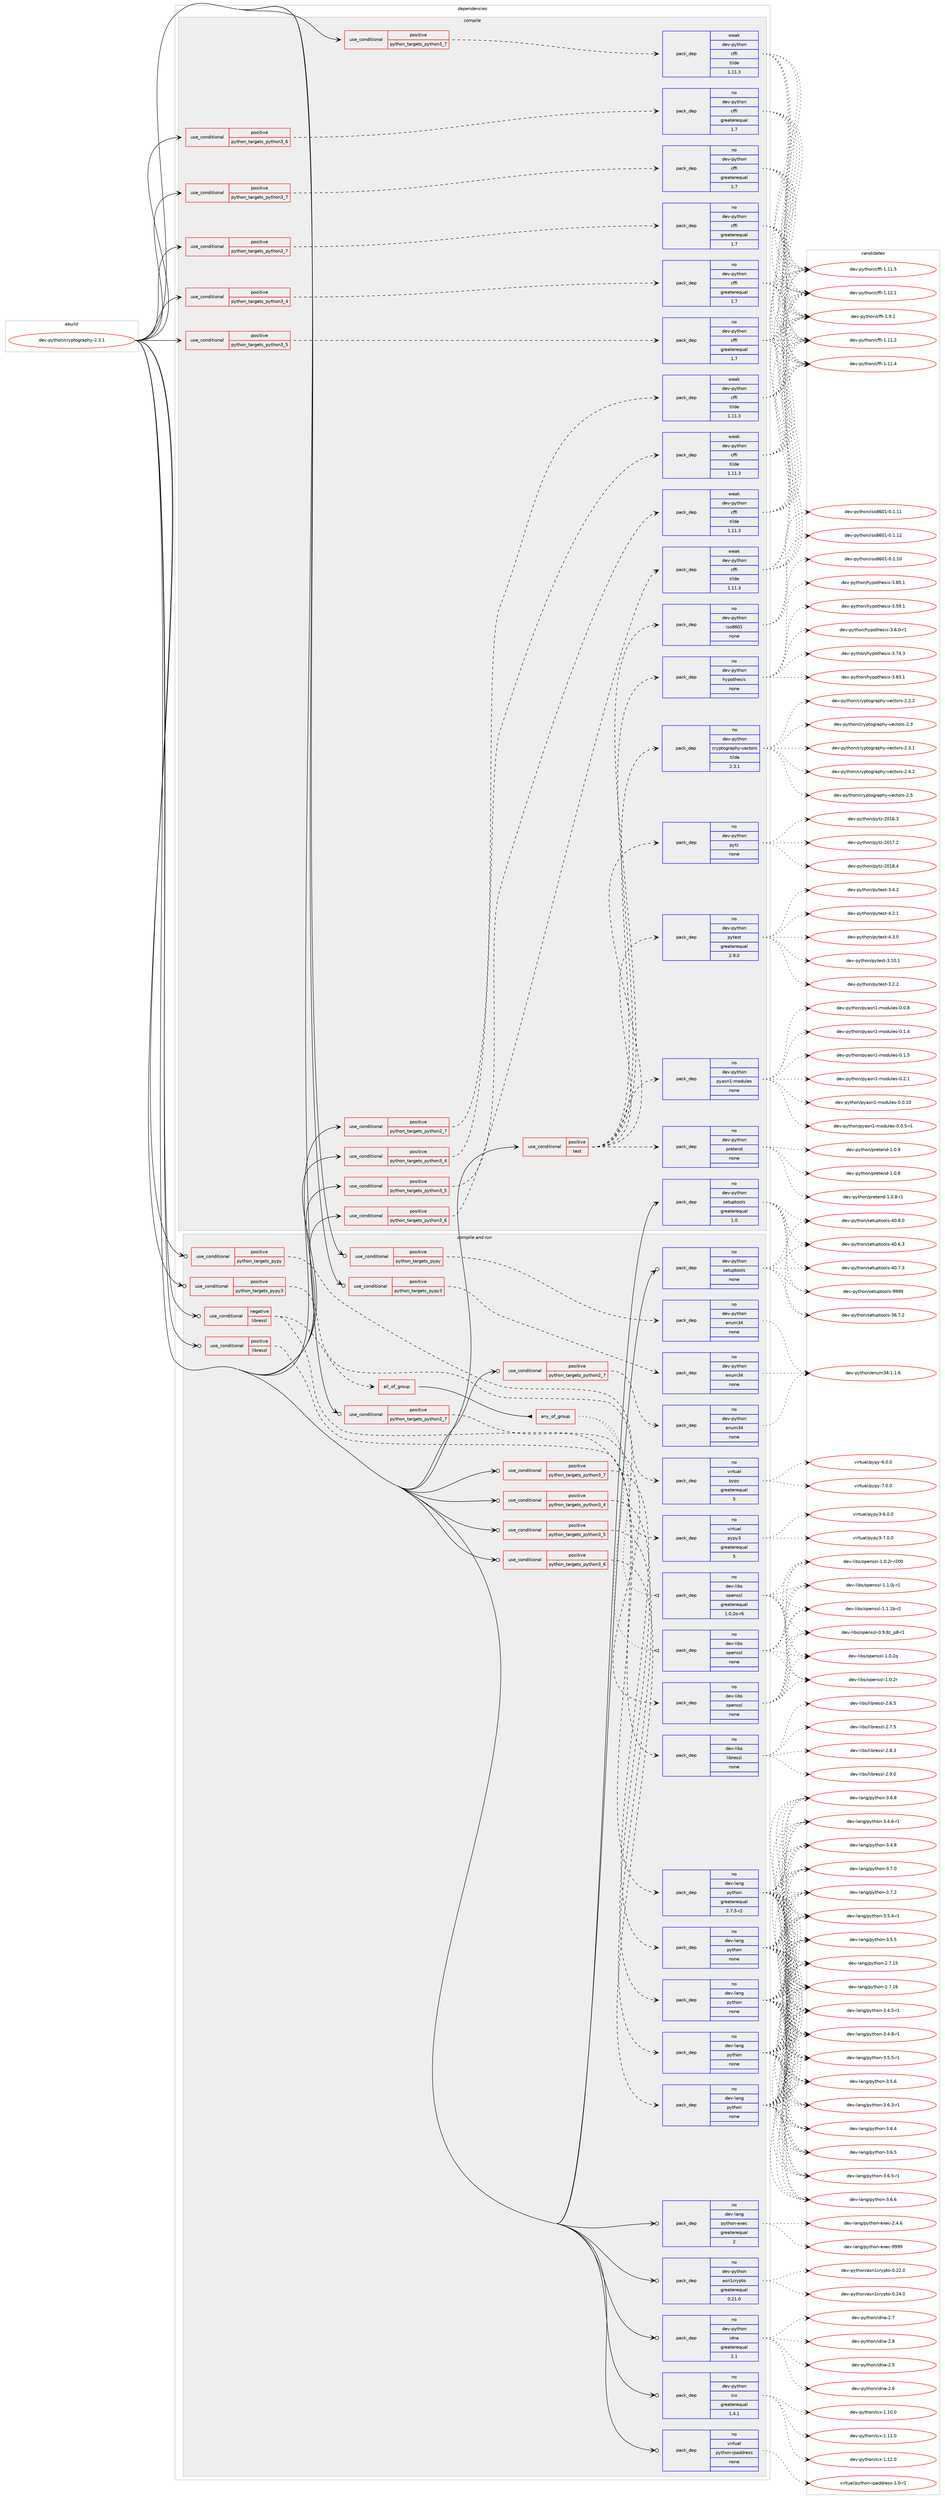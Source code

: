digraph prolog {

# *************
# Graph options
# *************

newrank=true;
concentrate=true;
compound=true;
graph [rankdir=LR,fontname=Helvetica,fontsize=10,ranksep=1.5];#, ranksep=2.5, nodesep=0.2];
edge  [arrowhead=vee];
node  [fontname=Helvetica,fontsize=10];

# **********
# The ebuild
# **********

subgraph cluster_leftcol {
color=gray;
rank=same;
label=<<i>ebuild</i>>;
id [label="dev-python/cryptography-2.3.1", color=red, width=4, href="../dev-python/cryptography-2.3.1.svg"];
}

# ****************
# The dependencies
# ****************

subgraph cluster_midcol {
color=gray;
label=<<i>dependencies</i>>;
subgraph cluster_compile {
fillcolor="#eeeeee";
style=filled;
label=<<i>compile</i>>;
subgraph cond372798 {
dependency1404511 [label=<<TABLE BORDER="0" CELLBORDER="1" CELLSPACING="0" CELLPADDING="4"><TR><TD ROWSPAN="3" CELLPADDING="10">use_conditional</TD></TR><TR><TD>positive</TD></TR><TR><TD>python_targets_python2_7</TD></TR></TABLE>>, shape=none, color=red];
subgraph pack1008474 {
dependency1404512 [label=<<TABLE BORDER="0" CELLBORDER="1" CELLSPACING="0" CELLPADDING="4" WIDTH="220"><TR><TD ROWSPAN="6" CELLPADDING="30">pack_dep</TD></TR><TR><TD WIDTH="110">no</TD></TR><TR><TD>dev-python</TD></TR><TR><TD>cffi</TD></TR><TR><TD>greaterequal</TD></TR><TR><TD>1.7</TD></TR></TABLE>>, shape=none, color=blue];
}
dependency1404511:e -> dependency1404512:w [weight=20,style="dashed",arrowhead="vee"];
}
id:e -> dependency1404511:w [weight=20,style="solid",arrowhead="vee"];
subgraph cond372799 {
dependency1404513 [label=<<TABLE BORDER="0" CELLBORDER="1" CELLSPACING="0" CELLPADDING="4"><TR><TD ROWSPAN="3" CELLPADDING="10">use_conditional</TD></TR><TR><TD>positive</TD></TR><TR><TD>python_targets_python2_7</TD></TR></TABLE>>, shape=none, color=red];
subgraph pack1008475 {
dependency1404514 [label=<<TABLE BORDER="0" CELLBORDER="1" CELLSPACING="0" CELLPADDING="4" WIDTH="220"><TR><TD ROWSPAN="6" CELLPADDING="30">pack_dep</TD></TR><TR><TD WIDTH="110">weak</TD></TR><TR><TD>dev-python</TD></TR><TR><TD>cffi</TD></TR><TR><TD>tilde</TD></TR><TR><TD>1.11.3</TD></TR></TABLE>>, shape=none, color=blue];
}
dependency1404513:e -> dependency1404514:w [weight=20,style="dashed",arrowhead="vee"];
}
id:e -> dependency1404513:w [weight=20,style="solid",arrowhead="vee"];
subgraph cond372800 {
dependency1404515 [label=<<TABLE BORDER="0" CELLBORDER="1" CELLSPACING="0" CELLPADDING="4"><TR><TD ROWSPAN="3" CELLPADDING="10">use_conditional</TD></TR><TR><TD>positive</TD></TR><TR><TD>python_targets_python3_4</TD></TR></TABLE>>, shape=none, color=red];
subgraph pack1008476 {
dependency1404516 [label=<<TABLE BORDER="0" CELLBORDER="1" CELLSPACING="0" CELLPADDING="4" WIDTH="220"><TR><TD ROWSPAN="6" CELLPADDING="30">pack_dep</TD></TR><TR><TD WIDTH="110">no</TD></TR><TR><TD>dev-python</TD></TR><TR><TD>cffi</TD></TR><TR><TD>greaterequal</TD></TR><TR><TD>1.7</TD></TR></TABLE>>, shape=none, color=blue];
}
dependency1404515:e -> dependency1404516:w [weight=20,style="dashed",arrowhead="vee"];
}
id:e -> dependency1404515:w [weight=20,style="solid",arrowhead="vee"];
subgraph cond372801 {
dependency1404517 [label=<<TABLE BORDER="0" CELLBORDER="1" CELLSPACING="0" CELLPADDING="4"><TR><TD ROWSPAN="3" CELLPADDING="10">use_conditional</TD></TR><TR><TD>positive</TD></TR><TR><TD>python_targets_python3_4</TD></TR></TABLE>>, shape=none, color=red];
subgraph pack1008477 {
dependency1404518 [label=<<TABLE BORDER="0" CELLBORDER="1" CELLSPACING="0" CELLPADDING="4" WIDTH="220"><TR><TD ROWSPAN="6" CELLPADDING="30">pack_dep</TD></TR><TR><TD WIDTH="110">weak</TD></TR><TR><TD>dev-python</TD></TR><TR><TD>cffi</TD></TR><TR><TD>tilde</TD></TR><TR><TD>1.11.3</TD></TR></TABLE>>, shape=none, color=blue];
}
dependency1404517:e -> dependency1404518:w [weight=20,style="dashed",arrowhead="vee"];
}
id:e -> dependency1404517:w [weight=20,style="solid",arrowhead="vee"];
subgraph cond372802 {
dependency1404519 [label=<<TABLE BORDER="0" CELLBORDER="1" CELLSPACING="0" CELLPADDING="4"><TR><TD ROWSPAN="3" CELLPADDING="10">use_conditional</TD></TR><TR><TD>positive</TD></TR><TR><TD>python_targets_python3_5</TD></TR></TABLE>>, shape=none, color=red];
subgraph pack1008478 {
dependency1404520 [label=<<TABLE BORDER="0" CELLBORDER="1" CELLSPACING="0" CELLPADDING="4" WIDTH="220"><TR><TD ROWSPAN="6" CELLPADDING="30">pack_dep</TD></TR><TR><TD WIDTH="110">no</TD></TR><TR><TD>dev-python</TD></TR><TR><TD>cffi</TD></TR><TR><TD>greaterequal</TD></TR><TR><TD>1.7</TD></TR></TABLE>>, shape=none, color=blue];
}
dependency1404519:e -> dependency1404520:w [weight=20,style="dashed",arrowhead="vee"];
}
id:e -> dependency1404519:w [weight=20,style="solid",arrowhead="vee"];
subgraph cond372803 {
dependency1404521 [label=<<TABLE BORDER="0" CELLBORDER="1" CELLSPACING="0" CELLPADDING="4"><TR><TD ROWSPAN="3" CELLPADDING="10">use_conditional</TD></TR><TR><TD>positive</TD></TR><TR><TD>python_targets_python3_5</TD></TR></TABLE>>, shape=none, color=red];
subgraph pack1008479 {
dependency1404522 [label=<<TABLE BORDER="0" CELLBORDER="1" CELLSPACING="0" CELLPADDING="4" WIDTH="220"><TR><TD ROWSPAN="6" CELLPADDING="30">pack_dep</TD></TR><TR><TD WIDTH="110">weak</TD></TR><TR><TD>dev-python</TD></TR><TR><TD>cffi</TD></TR><TR><TD>tilde</TD></TR><TR><TD>1.11.3</TD></TR></TABLE>>, shape=none, color=blue];
}
dependency1404521:e -> dependency1404522:w [weight=20,style="dashed",arrowhead="vee"];
}
id:e -> dependency1404521:w [weight=20,style="solid",arrowhead="vee"];
subgraph cond372804 {
dependency1404523 [label=<<TABLE BORDER="0" CELLBORDER="1" CELLSPACING="0" CELLPADDING="4"><TR><TD ROWSPAN="3" CELLPADDING="10">use_conditional</TD></TR><TR><TD>positive</TD></TR><TR><TD>python_targets_python3_6</TD></TR></TABLE>>, shape=none, color=red];
subgraph pack1008480 {
dependency1404524 [label=<<TABLE BORDER="0" CELLBORDER="1" CELLSPACING="0" CELLPADDING="4" WIDTH="220"><TR><TD ROWSPAN="6" CELLPADDING="30">pack_dep</TD></TR><TR><TD WIDTH="110">no</TD></TR><TR><TD>dev-python</TD></TR><TR><TD>cffi</TD></TR><TR><TD>greaterequal</TD></TR><TR><TD>1.7</TD></TR></TABLE>>, shape=none, color=blue];
}
dependency1404523:e -> dependency1404524:w [weight=20,style="dashed",arrowhead="vee"];
}
id:e -> dependency1404523:w [weight=20,style="solid",arrowhead="vee"];
subgraph cond372805 {
dependency1404525 [label=<<TABLE BORDER="0" CELLBORDER="1" CELLSPACING="0" CELLPADDING="4"><TR><TD ROWSPAN="3" CELLPADDING="10">use_conditional</TD></TR><TR><TD>positive</TD></TR><TR><TD>python_targets_python3_6</TD></TR></TABLE>>, shape=none, color=red];
subgraph pack1008481 {
dependency1404526 [label=<<TABLE BORDER="0" CELLBORDER="1" CELLSPACING="0" CELLPADDING="4" WIDTH="220"><TR><TD ROWSPAN="6" CELLPADDING="30">pack_dep</TD></TR><TR><TD WIDTH="110">weak</TD></TR><TR><TD>dev-python</TD></TR><TR><TD>cffi</TD></TR><TR><TD>tilde</TD></TR><TR><TD>1.11.3</TD></TR></TABLE>>, shape=none, color=blue];
}
dependency1404525:e -> dependency1404526:w [weight=20,style="dashed",arrowhead="vee"];
}
id:e -> dependency1404525:w [weight=20,style="solid",arrowhead="vee"];
subgraph cond372806 {
dependency1404527 [label=<<TABLE BORDER="0" CELLBORDER="1" CELLSPACING="0" CELLPADDING="4"><TR><TD ROWSPAN="3" CELLPADDING="10">use_conditional</TD></TR><TR><TD>positive</TD></TR><TR><TD>python_targets_python3_7</TD></TR></TABLE>>, shape=none, color=red];
subgraph pack1008482 {
dependency1404528 [label=<<TABLE BORDER="0" CELLBORDER="1" CELLSPACING="0" CELLPADDING="4" WIDTH="220"><TR><TD ROWSPAN="6" CELLPADDING="30">pack_dep</TD></TR><TR><TD WIDTH="110">no</TD></TR><TR><TD>dev-python</TD></TR><TR><TD>cffi</TD></TR><TR><TD>greaterequal</TD></TR><TR><TD>1.7</TD></TR></TABLE>>, shape=none, color=blue];
}
dependency1404527:e -> dependency1404528:w [weight=20,style="dashed",arrowhead="vee"];
}
id:e -> dependency1404527:w [weight=20,style="solid",arrowhead="vee"];
subgraph cond372807 {
dependency1404529 [label=<<TABLE BORDER="0" CELLBORDER="1" CELLSPACING="0" CELLPADDING="4"><TR><TD ROWSPAN="3" CELLPADDING="10">use_conditional</TD></TR><TR><TD>positive</TD></TR><TR><TD>python_targets_python3_7</TD></TR></TABLE>>, shape=none, color=red];
subgraph pack1008483 {
dependency1404530 [label=<<TABLE BORDER="0" CELLBORDER="1" CELLSPACING="0" CELLPADDING="4" WIDTH="220"><TR><TD ROWSPAN="6" CELLPADDING="30">pack_dep</TD></TR><TR><TD WIDTH="110">weak</TD></TR><TR><TD>dev-python</TD></TR><TR><TD>cffi</TD></TR><TR><TD>tilde</TD></TR><TR><TD>1.11.3</TD></TR></TABLE>>, shape=none, color=blue];
}
dependency1404529:e -> dependency1404530:w [weight=20,style="dashed",arrowhead="vee"];
}
id:e -> dependency1404529:w [weight=20,style="solid",arrowhead="vee"];
subgraph cond372808 {
dependency1404531 [label=<<TABLE BORDER="0" CELLBORDER="1" CELLSPACING="0" CELLPADDING="4"><TR><TD ROWSPAN="3" CELLPADDING="10">use_conditional</TD></TR><TR><TD>positive</TD></TR><TR><TD>test</TD></TR></TABLE>>, shape=none, color=red];
subgraph pack1008484 {
dependency1404532 [label=<<TABLE BORDER="0" CELLBORDER="1" CELLSPACING="0" CELLPADDING="4" WIDTH="220"><TR><TD ROWSPAN="6" CELLPADDING="30">pack_dep</TD></TR><TR><TD WIDTH="110">no</TD></TR><TR><TD>dev-python</TD></TR><TR><TD>cryptography-vectors</TD></TR><TR><TD>tilde</TD></TR><TR><TD>2.3.1</TD></TR></TABLE>>, shape=none, color=blue];
}
dependency1404531:e -> dependency1404532:w [weight=20,style="dashed",arrowhead="vee"];
subgraph pack1008485 {
dependency1404533 [label=<<TABLE BORDER="0" CELLBORDER="1" CELLSPACING="0" CELLPADDING="4" WIDTH="220"><TR><TD ROWSPAN="6" CELLPADDING="30">pack_dep</TD></TR><TR><TD WIDTH="110">no</TD></TR><TR><TD>dev-python</TD></TR><TR><TD>hypothesis</TD></TR><TR><TD>none</TD></TR><TR><TD></TD></TR></TABLE>>, shape=none, color=blue];
}
dependency1404531:e -> dependency1404533:w [weight=20,style="dashed",arrowhead="vee"];
subgraph pack1008486 {
dependency1404534 [label=<<TABLE BORDER="0" CELLBORDER="1" CELLSPACING="0" CELLPADDING="4" WIDTH="220"><TR><TD ROWSPAN="6" CELLPADDING="30">pack_dep</TD></TR><TR><TD WIDTH="110">no</TD></TR><TR><TD>dev-python</TD></TR><TR><TD>iso8601</TD></TR><TR><TD>none</TD></TR><TR><TD></TD></TR></TABLE>>, shape=none, color=blue];
}
dependency1404531:e -> dependency1404534:w [weight=20,style="dashed",arrowhead="vee"];
subgraph pack1008487 {
dependency1404535 [label=<<TABLE BORDER="0" CELLBORDER="1" CELLSPACING="0" CELLPADDING="4" WIDTH="220"><TR><TD ROWSPAN="6" CELLPADDING="30">pack_dep</TD></TR><TR><TD WIDTH="110">no</TD></TR><TR><TD>dev-python</TD></TR><TR><TD>pretend</TD></TR><TR><TD>none</TD></TR><TR><TD></TD></TR></TABLE>>, shape=none, color=blue];
}
dependency1404531:e -> dependency1404535:w [weight=20,style="dashed",arrowhead="vee"];
subgraph pack1008488 {
dependency1404536 [label=<<TABLE BORDER="0" CELLBORDER="1" CELLSPACING="0" CELLPADDING="4" WIDTH="220"><TR><TD ROWSPAN="6" CELLPADDING="30">pack_dep</TD></TR><TR><TD WIDTH="110">no</TD></TR><TR><TD>dev-python</TD></TR><TR><TD>pyasn1-modules</TD></TR><TR><TD>none</TD></TR><TR><TD></TD></TR></TABLE>>, shape=none, color=blue];
}
dependency1404531:e -> dependency1404536:w [weight=20,style="dashed",arrowhead="vee"];
subgraph pack1008489 {
dependency1404537 [label=<<TABLE BORDER="0" CELLBORDER="1" CELLSPACING="0" CELLPADDING="4" WIDTH="220"><TR><TD ROWSPAN="6" CELLPADDING="30">pack_dep</TD></TR><TR><TD WIDTH="110">no</TD></TR><TR><TD>dev-python</TD></TR><TR><TD>pytest</TD></TR><TR><TD>greaterequal</TD></TR><TR><TD>2.9.0</TD></TR></TABLE>>, shape=none, color=blue];
}
dependency1404531:e -> dependency1404537:w [weight=20,style="dashed",arrowhead="vee"];
subgraph pack1008490 {
dependency1404538 [label=<<TABLE BORDER="0" CELLBORDER="1" CELLSPACING="0" CELLPADDING="4" WIDTH="220"><TR><TD ROWSPAN="6" CELLPADDING="30">pack_dep</TD></TR><TR><TD WIDTH="110">no</TD></TR><TR><TD>dev-python</TD></TR><TR><TD>pytz</TD></TR><TR><TD>none</TD></TR><TR><TD></TD></TR></TABLE>>, shape=none, color=blue];
}
dependency1404531:e -> dependency1404538:w [weight=20,style="dashed",arrowhead="vee"];
}
id:e -> dependency1404531:w [weight=20,style="solid",arrowhead="vee"];
subgraph pack1008491 {
dependency1404539 [label=<<TABLE BORDER="0" CELLBORDER="1" CELLSPACING="0" CELLPADDING="4" WIDTH="220"><TR><TD ROWSPAN="6" CELLPADDING="30">pack_dep</TD></TR><TR><TD WIDTH="110">no</TD></TR><TR><TD>dev-python</TD></TR><TR><TD>setuptools</TD></TR><TR><TD>greaterequal</TD></TR><TR><TD>1.0</TD></TR></TABLE>>, shape=none, color=blue];
}
id:e -> dependency1404539:w [weight=20,style="solid",arrowhead="vee"];
}
subgraph cluster_compileandrun {
fillcolor="#eeeeee";
style=filled;
label=<<i>compile and run</i>>;
subgraph cond372809 {
dependency1404540 [label=<<TABLE BORDER="0" CELLBORDER="1" CELLSPACING="0" CELLPADDING="4"><TR><TD ROWSPAN="3" CELLPADDING="10">use_conditional</TD></TR><TR><TD>negative</TD></TR><TR><TD>libressl</TD></TR></TABLE>>, shape=none, color=red];
subgraph pack1008492 {
dependency1404541 [label=<<TABLE BORDER="0" CELLBORDER="1" CELLSPACING="0" CELLPADDING="4" WIDTH="220"><TR><TD ROWSPAN="6" CELLPADDING="30">pack_dep</TD></TR><TR><TD WIDTH="110">no</TD></TR><TR><TD>dev-libs</TD></TR><TR><TD>openssl</TD></TR><TR><TD>none</TD></TR><TR><TD></TD></TR></TABLE>>, shape=none, color=blue];
}
dependency1404540:e -> dependency1404541:w [weight=20,style="dashed",arrowhead="vee"];
subgraph all570 {
dependency1404542 [label=<<TABLE BORDER="0" CELLBORDER="1" CELLSPACING="0" CELLPADDING="4"><TR><TD CELLPADDING="10">all_of_group</TD></TR></TABLE>>, shape=none, color=red];subgraph any22672 {
dependency1404543 [label=<<TABLE BORDER="0" CELLBORDER="1" CELLSPACING="0" CELLPADDING="4"><TR><TD CELLPADDING="10">any_of_group</TD></TR></TABLE>>, shape=none, color=red];subgraph pack1008493 {
dependency1404544 [label=<<TABLE BORDER="0" CELLBORDER="1" CELLSPACING="0" CELLPADDING="4" WIDTH="220"><TR><TD ROWSPAN="6" CELLPADDING="30">pack_dep</TD></TR><TR><TD WIDTH="110">no</TD></TR><TR><TD>dev-libs</TD></TR><TR><TD>openssl</TD></TR><TR><TD>none</TD></TR><TR><TD></TD></TR></TABLE>>, shape=none, color=blue];
}
dependency1404543:e -> dependency1404544:w [weight=20,style="dotted",arrowhead="oinv"];
subgraph pack1008494 {
dependency1404545 [label=<<TABLE BORDER="0" CELLBORDER="1" CELLSPACING="0" CELLPADDING="4" WIDTH="220"><TR><TD ROWSPAN="6" CELLPADDING="30">pack_dep</TD></TR><TR><TD WIDTH="110">no</TD></TR><TR><TD>dev-libs</TD></TR><TR><TD>openssl</TD></TR><TR><TD>greaterequal</TD></TR><TR><TD>1.0.2o-r6</TD></TR></TABLE>>, shape=none, color=blue];
}
dependency1404543:e -> dependency1404545:w [weight=20,style="dotted",arrowhead="oinv"];
}
dependency1404542:e -> dependency1404543:w [weight=20,style="solid",arrowhead="inv"];
}
dependency1404540:e -> dependency1404542:w [weight=20,style="dashed",arrowhead="vee"];
}
id:e -> dependency1404540:w [weight=20,style="solid",arrowhead="odotvee"];
subgraph cond372810 {
dependency1404546 [label=<<TABLE BORDER="0" CELLBORDER="1" CELLSPACING="0" CELLPADDING="4"><TR><TD ROWSPAN="3" CELLPADDING="10">use_conditional</TD></TR><TR><TD>positive</TD></TR><TR><TD>libressl</TD></TR></TABLE>>, shape=none, color=red];
subgraph pack1008495 {
dependency1404547 [label=<<TABLE BORDER="0" CELLBORDER="1" CELLSPACING="0" CELLPADDING="4" WIDTH="220"><TR><TD ROWSPAN="6" CELLPADDING="30">pack_dep</TD></TR><TR><TD WIDTH="110">no</TD></TR><TR><TD>dev-libs</TD></TR><TR><TD>libressl</TD></TR><TR><TD>none</TD></TR><TR><TD></TD></TR></TABLE>>, shape=none, color=blue];
}
dependency1404546:e -> dependency1404547:w [weight=20,style="dashed",arrowhead="vee"];
}
id:e -> dependency1404546:w [weight=20,style="solid",arrowhead="odotvee"];
subgraph cond372811 {
dependency1404548 [label=<<TABLE BORDER="0" CELLBORDER="1" CELLSPACING="0" CELLPADDING="4"><TR><TD ROWSPAN="3" CELLPADDING="10">use_conditional</TD></TR><TR><TD>positive</TD></TR><TR><TD>python_targets_pypy</TD></TR></TABLE>>, shape=none, color=red];
subgraph pack1008496 {
dependency1404549 [label=<<TABLE BORDER="0" CELLBORDER="1" CELLSPACING="0" CELLPADDING="4" WIDTH="220"><TR><TD ROWSPAN="6" CELLPADDING="30">pack_dep</TD></TR><TR><TD WIDTH="110">no</TD></TR><TR><TD>dev-python</TD></TR><TR><TD>enum34</TD></TR><TR><TD>none</TD></TR><TR><TD></TD></TR></TABLE>>, shape=none, color=blue];
}
dependency1404548:e -> dependency1404549:w [weight=20,style="dashed",arrowhead="vee"];
}
id:e -> dependency1404548:w [weight=20,style="solid",arrowhead="odotvee"];
subgraph cond372812 {
dependency1404550 [label=<<TABLE BORDER="0" CELLBORDER="1" CELLSPACING="0" CELLPADDING="4"><TR><TD ROWSPAN="3" CELLPADDING="10">use_conditional</TD></TR><TR><TD>positive</TD></TR><TR><TD>python_targets_pypy</TD></TR></TABLE>>, shape=none, color=red];
subgraph pack1008497 {
dependency1404551 [label=<<TABLE BORDER="0" CELLBORDER="1" CELLSPACING="0" CELLPADDING="4" WIDTH="220"><TR><TD ROWSPAN="6" CELLPADDING="30">pack_dep</TD></TR><TR><TD WIDTH="110">no</TD></TR><TR><TD>virtual</TD></TR><TR><TD>pypy</TD></TR><TR><TD>greaterequal</TD></TR><TR><TD>5</TD></TR></TABLE>>, shape=none, color=blue];
}
dependency1404550:e -> dependency1404551:w [weight=20,style="dashed",arrowhead="vee"];
}
id:e -> dependency1404550:w [weight=20,style="solid",arrowhead="odotvee"];
subgraph cond372813 {
dependency1404552 [label=<<TABLE BORDER="0" CELLBORDER="1" CELLSPACING="0" CELLPADDING="4"><TR><TD ROWSPAN="3" CELLPADDING="10">use_conditional</TD></TR><TR><TD>positive</TD></TR><TR><TD>python_targets_pypy3</TD></TR></TABLE>>, shape=none, color=red];
subgraph pack1008498 {
dependency1404553 [label=<<TABLE BORDER="0" CELLBORDER="1" CELLSPACING="0" CELLPADDING="4" WIDTH="220"><TR><TD ROWSPAN="6" CELLPADDING="30">pack_dep</TD></TR><TR><TD WIDTH="110">no</TD></TR><TR><TD>dev-python</TD></TR><TR><TD>enum34</TD></TR><TR><TD>none</TD></TR><TR><TD></TD></TR></TABLE>>, shape=none, color=blue];
}
dependency1404552:e -> dependency1404553:w [weight=20,style="dashed",arrowhead="vee"];
}
id:e -> dependency1404552:w [weight=20,style="solid",arrowhead="odotvee"];
subgraph cond372814 {
dependency1404554 [label=<<TABLE BORDER="0" CELLBORDER="1" CELLSPACING="0" CELLPADDING="4"><TR><TD ROWSPAN="3" CELLPADDING="10">use_conditional</TD></TR><TR><TD>positive</TD></TR><TR><TD>python_targets_pypy3</TD></TR></TABLE>>, shape=none, color=red];
subgraph pack1008499 {
dependency1404555 [label=<<TABLE BORDER="0" CELLBORDER="1" CELLSPACING="0" CELLPADDING="4" WIDTH="220"><TR><TD ROWSPAN="6" CELLPADDING="30">pack_dep</TD></TR><TR><TD WIDTH="110">no</TD></TR><TR><TD>virtual</TD></TR><TR><TD>pypy3</TD></TR><TR><TD>greaterequal</TD></TR><TR><TD>5</TD></TR></TABLE>>, shape=none, color=blue];
}
dependency1404554:e -> dependency1404555:w [weight=20,style="dashed",arrowhead="vee"];
}
id:e -> dependency1404554:w [weight=20,style="solid",arrowhead="odotvee"];
subgraph cond372815 {
dependency1404556 [label=<<TABLE BORDER="0" CELLBORDER="1" CELLSPACING="0" CELLPADDING="4"><TR><TD ROWSPAN="3" CELLPADDING="10">use_conditional</TD></TR><TR><TD>positive</TD></TR><TR><TD>python_targets_python2_7</TD></TR></TABLE>>, shape=none, color=red];
subgraph pack1008500 {
dependency1404557 [label=<<TABLE BORDER="0" CELLBORDER="1" CELLSPACING="0" CELLPADDING="4" WIDTH="220"><TR><TD ROWSPAN="6" CELLPADDING="30">pack_dep</TD></TR><TR><TD WIDTH="110">no</TD></TR><TR><TD>dev-lang</TD></TR><TR><TD>python</TD></TR><TR><TD>greaterequal</TD></TR><TR><TD>2.7.5-r2</TD></TR></TABLE>>, shape=none, color=blue];
}
dependency1404556:e -> dependency1404557:w [weight=20,style="dashed",arrowhead="vee"];
}
id:e -> dependency1404556:w [weight=20,style="solid",arrowhead="odotvee"];
subgraph cond372816 {
dependency1404558 [label=<<TABLE BORDER="0" CELLBORDER="1" CELLSPACING="0" CELLPADDING="4"><TR><TD ROWSPAN="3" CELLPADDING="10">use_conditional</TD></TR><TR><TD>positive</TD></TR><TR><TD>python_targets_python2_7</TD></TR></TABLE>>, shape=none, color=red];
subgraph pack1008501 {
dependency1404559 [label=<<TABLE BORDER="0" CELLBORDER="1" CELLSPACING="0" CELLPADDING="4" WIDTH="220"><TR><TD ROWSPAN="6" CELLPADDING="30">pack_dep</TD></TR><TR><TD WIDTH="110">no</TD></TR><TR><TD>dev-python</TD></TR><TR><TD>enum34</TD></TR><TR><TD>none</TD></TR><TR><TD></TD></TR></TABLE>>, shape=none, color=blue];
}
dependency1404558:e -> dependency1404559:w [weight=20,style="dashed",arrowhead="vee"];
}
id:e -> dependency1404558:w [weight=20,style="solid",arrowhead="odotvee"];
subgraph cond372817 {
dependency1404560 [label=<<TABLE BORDER="0" CELLBORDER="1" CELLSPACING="0" CELLPADDING="4"><TR><TD ROWSPAN="3" CELLPADDING="10">use_conditional</TD></TR><TR><TD>positive</TD></TR><TR><TD>python_targets_python3_4</TD></TR></TABLE>>, shape=none, color=red];
subgraph pack1008502 {
dependency1404561 [label=<<TABLE BORDER="0" CELLBORDER="1" CELLSPACING="0" CELLPADDING="4" WIDTH="220"><TR><TD ROWSPAN="6" CELLPADDING="30">pack_dep</TD></TR><TR><TD WIDTH="110">no</TD></TR><TR><TD>dev-lang</TD></TR><TR><TD>python</TD></TR><TR><TD>none</TD></TR><TR><TD></TD></TR></TABLE>>, shape=none, color=blue];
}
dependency1404560:e -> dependency1404561:w [weight=20,style="dashed",arrowhead="vee"];
}
id:e -> dependency1404560:w [weight=20,style="solid",arrowhead="odotvee"];
subgraph cond372818 {
dependency1404562 [label=<<TABLE BORDER="0" CELLBORDER="1" CELLSPACING="0" CELLPADDING="4"><TR><TD ROWSPAN="3" CELLPADDING="10">use_conditional</TD></TR><TR><TD>positive</TD></TR><TR><TD>python_targets_python3_5</TD></TR></TABLE>>, shape=none, color=red];
subgraph pack1008503 {
dependency1404563 [label=<<TABLE BORDER="0" CELLBORDER="1" CELLSPACING="0" CELLPADDING="4" WIDTH="220"><TR><TD ROWSPAN="6" CELLPADDING="30">pack_dep</TD></TR><TR><TD WIDTH="110">no</TD></TR><TR><TD>dev-lang</TD></TR><TR><TD>python</TD></TR><TR><TD>none</TD></TR><TR><TD></TD></TR></TABLE>>, shape=none, color=blue];
}
dependency1404562:e -> dependency1404563:w [weight=20,style="dashed",arrowhead="vee"];
}
id:e -> dependency1404562:w [weight=20,style="solid",arrowhead="odotvee"];
subgraph cond372819 {
dependency1404564 [label=<<TABLE BORDER="0" CELLBORDER="1" CELLSPACING="0" CELLPADDING="4"><TR><TD ROWSPAN="3" CELLPADDING="10">use_conditional</TD></TR><TR><TD>positive</TD></TR><TR><TD>python_targets_python3_6</TD></TR></TABLE>>, shape=none, color=red];
subgraph pack1008504 {
dependency1404565 [label=<<TABLE BORDER="0" CELLBORDER="1" CELLSPACING="0" CELLPADDING="4" WIDTH="220"><TR><TD ROWSPAN="6" CELLPADDING="30">pack_dep</TD></TR><TR><TD WIDTH="110">no</TD></TR><TR><TD>dev-lang</TD></TR><TR><TD>python</TD></TR><TR><TD>none</TD></TR><TR><TD></TD></TR></TABLE>>, shape=none, color=blue];
}
dependency1404564:e -> dependency1404565:w [weight=20,style="dashed",arrowhead="vee"];
}
id:e -> dependency1404564:w [weight=20,style="solid",arrowhead="odotvee"];
subgraph cond372820 {
dependency1404566 [label=<<TABLE BORDER="0" CELLBORDER="1" CELLSPACING="0" CELLPADDING="4"><TR><TD ROWSPAN="3" CELLPADDING="10">use_conditional</TD></TR><TR><TD>positive</TD></TR><TR><TD>python_targets_python3_7</TD></TR></TABLE>>, shape=none, color=red];
subgraph pack1008505 {
dependency1404567 [label=<<TABLE BORDER="0" CELLBORDER="1" CELLSPACING="0" CELLPADDING="4" WIDTH="220"><TR><TD ROWSPAN="6" CELLPADDING="30">pack_dep</TD></TR><TR><TD WIDTH="110">no</TD></TR><TR><TD>dev-lang</TD></TR><TR><TD>python</TD></TR><TR><TD>none</TD></TR><TR><TD></TD></TR></TABLE>>, shape=none, color=blue];
}
dependency1404566:e -> dependency1404567:w [weight=20,style="dashed",arrowhead="vee"];
}
id:e -> dependency1404566:w [weight=20,style="solid",arrowhead="odotvee"];
subgraph pack1008506 {
dependency1404568 [label=<<TABLE BORDER="0" CELLBORDER="1" CELLSPACING="0" CELLPADDING="4" WIDTH="220"><TR><TD ROWSPAN="6" CELLPADDING="30">pack_dep</TD></TR><TR><TD WIDTH="110">no</TD></TR><TR><TD>dev-lang</TD></TR><TR><TD>python-exec</TD></TR><TR><TD>greaterequal</TD></TR><TR><TD>2</TD></TR></TABLE>>, shape=none, color=blue];
}
id:e -> dependency1404568:w [weight=20,style="solid",arrowhead="odotvee"];
subgraph pack1008507 {
dependency1404569 [label=<<TABLE BORDER="0" CELLBORDER="1" CELLSPACING="0" CELLPADDING="4" WIDTH="220"><TR><TD ROWSPAN="6" CELLPADDING="30">pack_dep</TD></TR><TR><TD WIDTH="110">no</TD></TR><TR><TD>dev-python</TD></TR><TR><TD>asn1crypto</TD></TR><TR><TD>greaterequal</TD></TR><TR><TD>0.21.0</TD></TR></TABLE>>, shape=none, color=blue];
}
id:e -> dependency1404569:w [weight=20,style="solid",arrowhead="odotvee"];
subgraph pack1008508 {
dependency1404570 [label=<<TABLE BORDER="0" CELLBORDER="1" CELLSPACING="0" CELLPADDING="4" WIDTH="220"><TR><TD ROWSPAN="6" CELLPADDING="30">pack_dep</TD></TR><TR><TD WIDTH="110">no</TD></TR><TR><TD>dev-python</TD></TR><TR><TD>idna</TD></TR><TR><TD>greaterequal</TD></TR><TR><TD>2.1</TD></TR></TABLE>>, shape=none, color=blue];
}
id:e -> dependency1404570:w [weight=20,style="solid",arrowhead="odotvee"];
subgraph pack1008509 {
dependency1404571 [label=<<TABLE BORDER="0" CELLBORDER="1" CELLSPACING="0" CELLPADDING="4" WIDTH="220"><TR><TD ROWSPAN="6" CELLPADDING="30">pack_dep</TD></TR><TR><TD WIDTH="110">no</TD></TR><TR><TD>dev-python</TD></TR><TR><TD>setuptools</TD></TR><TR><TD>none</TD></TR><TR><TD></TD></TR></TABLE>>, shape=none, color=blue];
}
id:e -> dependency1404571:w [weight=20,style="solid",arrowhead="odotvee"];
subgraph pack1008510 {
dependency1404572 [label=<<TABLE BORDER="0" CELLBORDER="1" CELLSPACING="0" CELLPADDING="4" WIDTH="220"><TR><TD ROWSPAN="6" CELLPADDING="30">pack_dep</TD></TR><TR><TD WIDTH="110">no</TD></TR><TR><TD>dev-python</TD></TR><TR><TD>six</TD></TR><TR><TD>greaterequal</TD></TR><TR><TD>1.4.1</TD></TR></TABLE>>, shape=none, color=blue];
}
id:e -> dependency1404572:w [weight=20,style="solid",arrowhead="odotvee"];
subgraph pack1008511 {
dependency1404573 [label=<<TABLE BORDER="0" CELLBORDER="1" CELLSPACING="0" CELLPADDING="4" WIDTH="220"><TR><TD ROWSPAN="6" CELLPADDING="30">pack_dep</TD></TR><TR><TD WIDTH="110">no</TD></TR><TR><TD>virtual</TD></TR><TR><TD>python-ipaddress</TD></TR><TR><TD>none</TD></TR><TR><TD></TD></TR></TABLE>>, shape=none, color=blue];
}
id:e -> dependency1404573:w [weight=20,style="solid",arrowhead="odotvee"];
}
subgraph cluster_run {
fillcolor="#eeeeee";
style=filled;
label=<<i>run</i>>;
}
}

# **************
# The candidates
# **************

subgraph cluster_choices {
rank=same;
color=gray;
label=<<i>candidates</i>>;

subgraph choice1008474 {
color=black;
nodesep=1;
choice10010111845112121116104111110479910210210545494649494650 [label="dev-python/cffi-1.11.2", color=red, width=4,href="../dev-python/cffi-1.11.2.svg"];
choice10010111845112121116104111110479910210210545494649494652 [label="dev-python/cffi-1.11.4", color=red, width=4,href="../dev-python/cffi-1.11.4.svg"];
choice10010111845112121116104111110479910210210545494649494653 [label="dev-python/cffi-1.11.5", color=red, width=4,href="../dev-python/cffi-1.11.5.svg"];
choice10010111845112121116104111110479910210210545494649504649 [label="dev-python/cffi-1.12.1", color=red, width=4,href="../dev-python/cffi-1.12.1.svg"];
choice100101118451121211161041111104799102102105454946574649 [label="dev-python/cffi-1.9.1", color=red, width=4,href="../dev-python/cffi-1.9.1.svg"];
dependency1404512:e -> choice10010111845112121116104111110479910210210545494649494650:w [style=dotted,weight="100"];
dependency1404512:e -> choice10010111845112121116104111110479910210210545494649494652:w [style=dotted,weight="100"];
dependency1404512:e -> choice10010111845112121116104111110479910210210545494649494653:w [style=dotted,weight="100"];
dependency1404512:e -> choice10010111845112121116104111110479910210210545494649504649:w [style=dotted,weight="100"];
dependency1404512:e -> choice100101118451121211161041111104799102102105454946574649:w [style=dotted,weight="100"];
}
subgraph choice1008475 {
color=black;
nodesep=1;
choice10010111845112121116104111110479910210210545494649494650 [label="dev-python/cffi-1.11.2", color=red, width=4,href="../dev-python/cffi-1.11.2.svg"];
choice10010111845112121116104111110479910210210545494649494652 [label="dev-python/cffi-1.11.4", color=red, width=4,href="../dev-python/cffi-1.11.4.svg"];
choice10010111845112121116104111110479910210210545494649494653 [label="dev-python/cffi-1.11.5", color=red, width=4,href="../dev-python/cffi-1.11.5.svg"];
choice10010111845112121116104111110479910210210545494649504649 [label="dev-python/cffi-1.12.1", color=red, width=4,href="../dev-python/cffi-1.12.1.svg"];
choice100101118451121211161041111104799102102105454946574649 [label="dev-python/cffi-1.9.1", color=red, width=4,href="../dev-python/cffi-1.9.1.svg"];
dependency1404514:e -> choice10010111845112121116104111110479910210210545494649494650:w [style=dotted,weight="100"];
dependency1404514:e -> choice10010111845112121116104111110479910210210545494649494652:w [style=dotted,weight="100"];
dependency1404514:e -> choice10010111845112121116104111110479910210210545494649494653:w [style=dotted,weight="100"];
dependency1404514:e -> choice10010111845112121116104111110479910210210545494649504649:w [style=dotted,weight="100"];
dependency1404514:e -> choice100101118451121211161041111104799102102105454946574649:w [style=dotted,weight="100"];
}
subgraph choice1008476 {
color=black;
nodesep=1;
choice10010111845112121116104111110479910210210545494649494650 [label="dev-python/cffi-1.11.2", color=red, width=4,href="../dev-python/cffi-1.11.2.svg"];
choice10010111845112121116104111110479910210210545494649494652 [label="dev-python/cffi-1.11.4", color=red, width=4,href="../dev-python/cffi-1.11.4.svg"];
choice10010111845112121116104111110479910210210545494649494653 [label="dev-python/cffi-1.11.5", color=red, width=4,href="../dev-python/cffi-1.11.5.svg"];
choice10010111845112121116104111110479910210210545494649504649 [label="dev-python/cffi-1.12.1", color=red, width=4,href="../dev-python/cffi-1.12.1.svg"];
choice100101118451121211161041111104799102102105454946574649 [label="dev-python/cffi-1.9.1", color=red, width=4,href="../dev-python/cffi-1.9.1.svg"];
dependency1404516:e -> choice10010111845112121116104111110479910210210545494649494650:w [style=dotted,weight="100"];
dependency1404516:e -> choice10010111845112121116104111110479910210210545494649494652:w [style=dotted,weight="100"];
dependency1404516:e -> choice10010111845112121116104111110479910210210545494649494653:w [style=dotted,weight="100"];
dependency1404516:e -> choice10010111845112121116104111110479910210210545494649504649:w [style=dotted,weight="100"];
dependency1404516:e -> choice100101118451121211161041111104799102102105454946574649:w [style=dotted,weight="100"];
}
subgraph choice1008477 {
color=black;
nodesep=1;
choice10010111845112121116104111110479910210210545494649494650 [label="dev-python/cffi-1.11.2", color=red, width=4,href="../dev-python/cffi-1.11.2.svg"];
choice10010111845112121116104111110479910210210545494649494652 [label="dev-python/cffi-1.11.4", color=red, width=4,href="../dev-python/cffi-1.11.4.svg"];
choice10010111845112121116104111110479910210210545494649494653 [label="dev-python/cffi-1.11.5", color=red, width=4,href="../dev-python/cffi-1.11.5.svg"];
choice10010111845112121116104111110479910210210545494649504649 [label="dev-python/cffi-1.12.1", color=red, width=4,href="../dev-python/cffi-1.12.1.svg"];
choice100101118451121211161041111104799102102105454946574649 [label="dev-python/cffi-1.9.1", color=red, width=4,href="../dev-python/cffi-1.9.1.svg"];
dependency1404518:e -> choice10010111845112121116104111110479910210210545494649494650:w [style=dotted,weight="100"];
dependency1404518:e -> choice10010111845112121116104111110479910210210545494649494652:w [style=dotted,weight="100"];
dependency1404518:e -> choice10010111845112121116104111110479910210210545494649494653:w [style=dotted,weight="100"];
dependency1404518:e -> choice10010111845112121116104111110479910210210545494649504649:w [style=dotted,weight="100"];
dependency1404518:e -> choice100101118451121211161041111104799102102105454946574649:w [style=dotted,weight="100"];
}
subgraph choice1008478 {
color=black;
nodesep=1;
choice10010111845112121116104111110479910210210545494649494650 [label="dev-python/cffi-1.11.2", color=red, width=4,href="../dev-python/cffi-1.11.2.svg"];
choice10010111845112121116104111110479910210210545494649494652 [label="dev-python/cffi-1.11.4", color=red, width=4,href="../dev-python/cffi-1.11.4.svg"];
choice10010111845112121116104111110479910210210545494649494653 [label="dev-python/cffi-1.11.5", color=red, width=4,href="../dev-python/cffi-1.11.5.svg"];
choice10010111845112121116104111110479910210210545494649504649 [label="dev-python/cffi-1.12.1", color=red, width=4,href="../dev-python/cffi-1.12.1.svg"];
choice100101118451121211161041111104799102102105454946574649 [label="dev-python/cffi-1.9.1", color=red, width=4,href="../dev-python/cffi-1.9.1.svg"];
dependency1404520:e -> choice10010111845112121116104111110479910210210545494649494650:w [style=dotted,weight="100"];
dependency1404520:e -> choice10010111845112121116104111110479910210210545494649494652:w [style=dotted,weight="100"];
dependency1404520:e -> choice10010111845112121116104111110479910210210545494649494653:w [style=dotted,weight="100"];
dependency1404520:e -> choice10010111845112121116104111110479910210210545494649504649:w [style=dotted,weight="100"];
dependency1404520:e -> choice100101118451121211161041111104799102102105454946574649:w [style=dotted,weight="100"];
}
subgraph choice1008479 {
color=black;
nodesep=1;
choice10010111845112121116104111110479910210210545494649494650 [label="dev-python/cffi-1.11.2", color=red, width=4,href="../dev-python/cffi-1.11.2.svg"];
choice10010111845112121116104111110479910210210545494649494652 [label="dev-python/cffi-1.11.4", color=red, width=4,href="../dev-python/cffi-1.11.4.svg"];
choice10010111845112121116104111110479910210210545494649494653 [label="dev-python/cffi-1.11.5", color=red, width=4,href="../dev-python/cffi-1.11.5.svg"];
choice10010111845112121116104111110479910210210545494649504649 [label="dev-python/cffi-1.12.1", color=red, width=4,href="../dev-python/cffi-1.12.1.svg"];
choice100101118451121211161041111104799102102105454946574649 [label="dev-python/cffi-1.9.1", color=red, width=4,href="../dev-python/cffi-1.9.1.svg"];
dependency1404522:e -> choice10010111845112121116104111110479910210210545494649494650:w [style=dotted,weight="100"];
dependency1404522:e -> choice10010111845112121116104111110479910210210545494649494652:w [style=dotted,weight="100"];
dependency1404522:e -> choice10010111845112121116104111110479910210210545494649494653:w [style=dotted,weight="100"];
dependency1404522:e -> choice10010111845112121116104111110479910210210545494649504649:w [style=dotted,weight="100"];
dependency1404522:e -> choice100101118451121211161041111104799102102105454946574649:w [style=dotted,weight="100"];
}
subgraph choice1008480 {
color=black;
nodesep=1;
choice10010111845112121116104111110479910210210545494649494650 [label="dev-python/cffi-1.11.2", color=red, width=4,href="../dev-python/cffi-1.11.2.svg"];
choice10010111845112121116104111110479910210210545494649494652 [label="dev-python/cffi-1.11.4", color=red, width=4,href="../dev-python/cffi-1.11.4.svg"];
choice10010111845112121116104111110479910210210545494649494653 [label="dev-python/cffi-1.11.5", color=red, width=4,href="../dev-python/cffi-1.11.5.svg"];
choice10010111845112121116104111110479910210210545494649504649 [label="dev-python/cffi-1.12.1", color=red, width=4,href="../dev-python/cffi-1.12.1.svg"];
choice100101118451121211161041111104799102102105454946574649 [label="dev-python/cffi-1.9.1", color=red, width=4,href="../dev-python/cffi-1.9.1.svg"];
dependency1404524:e -> choice10010111845112121116104111110479910210210545494649494650:w [style=dotted,weight="100"];
dependency1404524:e -> choice10010111845112121116104111110479910210210545494649494652:w [style=dotted,weight="100"];
dependency1404524:e -> choice10010111845112121116104111110479910210210545494649494653:w [style=dotted,weight="100"];
dependency1404524:e -> choice10010111845112121116104111110479910210210545494649504649:w [style=dotted,weight="100"];
dependency1404524:e -> choice100101118451121211161041111104799102102105454946574649:w [style=dotted,weight="100"];
}
subgraph choice1008481 {
color=black;
nodesep=1;
choice10010111845112121116104111110479910210210545494649494650 [label="dev-python/cffi-1.11.2", color=red, width=4,href="../dev-python/cffi-1.11.2.svg"];
choice10010111845112121116104111110479910210210545494649494652 [label="dev-python/cffi-1.11.4", color=red, width=4,href="../dev-python/cffi-1.11.4.svg"];
choice10010111845112121116104111110479910210210545494649494653 [label="dev-python/cffi-1.11.5", color=red, width=4,href="../dev-python/cffi-1.11.5.svg"];
choice10010111845112121116104111110479910210210545494649504649 [label="dev-python/cffi-1.12.1", color=red, width=4,href="../dev-python/cffi-1.12.1.svg"];
choice100101118451121211161041111104799102102105454946574649 [label="dev-python/cffi-1.9.1", color=red, width=4,href="../dev-python/cffi-1.9.1.svg"];
dependency1404526:e -> choice10010111845112121116104111110479910210210545494649494650:w [style=dotted,weight="100"];
dependency1404526:e -> choice10010111845112121116104111110479910210210545494649494652:w [style=dotted,weight="100"];
dependency1404526:e -> choice10010111845112121116104111110479910210210545494649494653:w [style=dotted,weight="100"];
dependency1404526:e -> choice10010111845112121116104111110479910210210545494649504649:w [style=dotted,weight="100"];
dependency1404526:e -> choice100101118451121211161041111104799102102105454946574649:w [style=dotted,weight="100"];
}
subgraph choice1008482 {
color=black;
nodesep=1;
choice10010111845112121116104111110479910210210545494649494650 [label="dev-python/cffi-1.11.2", color=red, width=4,href="../dev-python/cffi-1.11.2.svg"];
choice10010111845112121116104111110479910210210545494649494652 [label="dev-python/cffi-1.11.4", color=red, width=4,href="../dev-python/cffi-1.11.4.svg"];
choice10010111845112121116104111110479910210210545494649494653 [label="dev-python/cffi-1.11.5", color=red, width=4,href="../dev-python/cffi-1.11.5.svg"];
choice10010111845112121116104111110479910210210545494649504649 [label="dev-python/cffi-1.12.1", color=red, width=4,href="../dev-python/cffi-1.12.1.svg"];
choice100101118451121211161041111104799102102105454946574649 [label="dev-python/cffi-1.9.1", color=red, width=4,href="../dev-python/cffi-1.9.1.svg"];
dependency1404528:e -> choice10010111845112121116104111110479910210210545494649494650:w [style=dotted,weight="100"];
dependency1404528:e -> choice10010111845112121116104111110479910210210545494649494652:w [style=dotted,weight="100"];
dependency1404528:e -> choice10010111845112121116104111110479910210210545494649494653:w [style=dotted,weight="100"];
dependency1404528:e -> choice10010111845112121116104111110479910210210545494649504649:w [style=dotted,weight="100"];
dependency1404528:e -> choice100101118451121211161041111104799102102105454946574649:w [style=dotted,weight="100"];
}
subgraph choice1008483 {
color=black;
nodesep=1;
choice10010111845112121116104111110479910210210545494649494650 [label="dev-python/cffi-1.11.2", color=red, width=4,href="../dev-python/cffi-1.11.2.svg"];
choice10010111845112121116104111110479910210210545494649494652 [label="dev-python/cffi-1.11.4", color=red, width=4,href="../dev-python/cffi-1.11.4.svg"];
choice10010111845112121116104111110479910210210545494649494653 [label="dev-python/cffi-1.11.5", color=red, width=4,href="../dev-python/cffi-1.11.5.svg"];
choice10010111845112121116104111110479910210210545494649504649 [label="dev-python/cffi-1.12.1", color=red, width=4,href="../dev-python/cffi-1.12.1.svg"];
choice100101118451121211161041111104799102102105454946574649 [label="dev-python/cffi-1.9.1", color=red, width=4,href="../dev-python/cffi-1.9.1.svg"];
dependency1404530:e -> choice10010111845112121116104111110479910210210545494649494650:w [style=dotted,weight="100"];
dependency1404530:e -> choice10010111845112121116104111110479910210210545494649494652:w [style=dotted,weight="100"];
dependency1404530:e -> choice10010111845112121116104111110479910210210545494649494653:w [style=dotted,weight="100"];
dependency1404530:e -> choice10010111845112121116104111110479910210210545494649504649:w [style=dotted,weight="100"];
dependency1404530:e -> choice100101118451121211161041111104799102102105454946574649:w [style=dotted,weight="100"];
}
subgraph choice1008484 {
color=black;
nodesep=1;
choice100101118451121211161041111104799114121112116111103114971121041214511810199116111114115455046504650 [label="dev-python/cryptography-vectors-2.2.2", color=red, width=4,href="../dev-python/cryptography-vectors-2.2.2.svg"];
choice10010111845112121116104111110479911412111211611110311497112104121451181019911611111411545504651 [label="dev-python/cryptography-vectors-2.3", color=red, width=4,href="../dev-python/cryptography-vectors-2.3.svg"];
choice100101118451121211161041111104799114121112116111103114971121041214511810199116111114115455046514649 [label="dev-python/cryptography-vectors-2.3.1", color=red, width=4,href="../dev-python/cryptography-vectors-2.3.1.svg"];
choice100101118451121211161041111104799114121112116111103114971121041214511810199116111114115455046524650 [label="dev-python/cryptography-vectors-2.4.2", color=red, width=4,href="../dev-python/cryptography-vectors-2.4.2.svg"];
choice10010111845112121116104111110479911412111211611110311497112104121451181019911611111411545504653 [label="dev-python/cryptography-vectors-2.5", color=red, width=4,href="../dev-python/cryptography-vectors-2.5.svg"];
dependency1404532:e -> choice100101118451121211161041111104799114121112116111103114971121041214511810199116111114115455046504650:w [style=dotted,weight="100"];
dependency1404532:e -> choice10010111845112121116104111110479911412111211611110311497112104121451181019911611111411545504651:w [style=dotted,weight="100"];
dependency1404532:e -> choice100101118451121211161041111104799114121112116111103114971121041214511810199116111114115455046514649:w [style=dotted,weight="100"];
dependency1404532:e -> choice100101118451121211161041111104799114121112116111103114971121041214511810199116111114115455046524650:w [style=dotted,weight="100"];
dependency1404532:e -> choice10010111845112121116104111110479911412111211611110311497112104121451181019911611111411545504653:w [style=dotted,weight="100"];
}
subgraph choice1008485 {
color=black;
nodesep=1;
choice100101118451121211161041111104710412111211111610410111510511545514653574649 [label="dev-python/hypothesis-3.59.1", color=red, width=4,href="../dev-python/hypothesis-3.59.1.svg"];
choice10010111845112121116104111110471041211121111161041011151051154551465446484511449 [label="dev-python/hypothesis-3.6.0-r1", color=red, width=4,href="../dev-python/hypothesis-3.6.0-r1.svg"];
choice100101118451121211161041111104710412111211111610410111510511545514655524651 [label="dev-python/hypothesis-3.74.3", color=red, width=4,href="../dev-python/hypothesis-3.74.3.svg"];
choice100101118451121211161041111104710412111211111610410111510511545514656514649 [label="dev-python/hypothesis-3.83.1", color=red, width=4,href="../dev-python/hypothesis-3.83.1.svg"];
choice100101118451121211161041111104710412111211111610410111510511545514656534649 [label="dev-python/hypothesis-3.85.1", color=red, width=4,href="../dev-python/hypothesis-3.85.1.svg"];
dependency1404533:e -> choice100101118451121211161041111104710412111211111610410111510511545514653574649:w [style=dotted,weight="100"];
dependency1404533:e -> choice10010111845112121116104111110471041211121111161041011151051154551465446484511449:w [style=dotted,weight="100"];
dependency1404533:e -> choice100101118451121211161041111104710412111211111610410111510511545514655524651:w [style=dotted,weight="100"];
dependency1404533:e -> choice100101118451121211161041111104710412111211111610410111510511545514656514649:w [style=dotted,weight="100"];
dependency1404533:e -> choice100101118451121211161041111104710412111211111610410111510511545514656534649:w [style=dotted,weight="100"];
}
subgraph choice1008486 {
color=black;
nodesep=1;
choice10010111845112121116104111110471051151115654484945484649464948 [label="dev-python/iso8601-0.1.10", color=red, width=4,href="../dev-python/iso8601-0.1.10.svg"];
choice10010111845112121116104111110471051151115654484945484649464949 [label="dev-python/iso8601-0.1.11", color=red, width=4,href="../dev-python/iso8601-0.1.11.svg"];
choice10010111845112121116104111110471051151115654484945484649464950 [label="dev-python/iso8601-0.1.12", color=red, width=4,href="../dev-python/iso8601-0.1.12.svg"];
dependency1404534:e -> choice10010111845112121116104111110471051151115654484945484649464948:w [style=dotted,weight="100"];
dependency1404534:e -> choice10010111845112121116104111110471051151115654484945484649464949:w [style=dotted,weight="100"];
dependency1404534:e -> choice10010111845112121116104111110471051151115654484945484649464950:w [style=dotted,weight="100"];
}
subgraph choice1008487 {
color=black;
nodesep=1;
choice1001011184511212111610411111047112114101116101110100454946484656 [label="dev-python/pretend-1.0.8", color=red, width=4,href="../dev-python/pretend-1.0.8.svg"];
choice10010111845112121116104111110471121141011161011101004549464846564511449 [label="dev-python/pretend-1.0.8-r1", color=red, width=4,href="../dev-python/pretend-1.0.8-r1.svg"];
choice1001011184511212111610411111047112114101116101110100454946484657 [label="dev-python/pretend-1.0.9", color=red, width=4,href="../dev-python/pretend-1.0.9.svg"];
dependency1404535:e -> choice1001011184511212111610411111047112114101116101110100454946484656:w [style=dotted,weight="100"];
dependency1404535:e -> choice10010111845112121116104111110471121141011161011101004549464846564511449:w [style=dotted,weight="100"];
dependency1404535:e -> choice1001011184511212111610411111047112114101116101110100454946484657:w [style=dotted,weight="100"];
}
subgraph choice1008488 {
color=black;
nodesep=1;
choice100101118451121211161041111104711212197115110494510911110011710810111545484648464948 [label="dev-python/pyasn1-modules-0.0.10", color=red, width=4,href="../dev-python/pyasn1-modules-0.0.10.svg"];
choice10010111845112121116104111110471121219711511049451091111001171081011154548464846534511449 [label="dev-python/pyasn1-modules-0.0.5-r1", color=red, width=4,href="../dev-python/pyasn1-modules-0.0.5-r1.svg"];
choice1001011184511212111610411111047112121971151104945109111100117108101115454846484656 [label="dev-python/pyasn1-modules-0.0.8", color=red, width=4,href="../dev-python/pyasn1-modules-0.0.8.svg"];
choice1001011184511212111610411111047112121971151104945109111100117108101115454846494652 [label="dev-python/pyasn1-modules-0.1.4", color=red, width=4,href="../dev-python/pyasn1-modules-0.1.4.svg"];
choice1001011184511212111610411111047112121971151104945109111100117108101115454846494653 [label="dev-python/pyasn1-modules-0.1.5", color=red, width=4,href="../dev-python/pyasn1-modules-0.1.5.svg"];
choice1001011184511212111610411111047112121971151104945109111100117108101115454846504649 [label="dev-python/pyasn1-modules-0.2.1", color=red, width=4,href="../dev-python/pyasn1-modules-0.2.1.svg"];
dependency1404536:e -> choice100101118451121211161041111104711212197115110494510911110011710810111545484648464948:w [style=dotted,weight="100"];
dependency1404536:e -> choice10010111845112121116104111110471121219711511049451091111001171081011154548464846534511449:w [style=dotted,weight="100"];
dependency1404536:e -> choice1001011184511212111610411111047112121971151104945109111100117108101115454846484656:w [style=dotted,weight="100"];
dependency1404536:e -> choice1001011184511212111610411111047112121971151104945109111100117108101115454846494652:w [style=dotted,weight="100"];
dependency1404536:e -> choice1001011184511212111610411111047112121971151104945109111100117108101115454846494653:w [style=dotted,weight="100"];
dependency1404536:e -> choice1001011184511212111610411111047112121971151104945109111100117108101115454846504649:w [style=dotted,weight="100"];
}
subgraph choice1008489 {
color=black;
nodesep=1;
choice100101118451121211161041111104711212111610111511645514649484649 [label="dev-python/pytest-3.10.1", color=red, width=4,href="../dev-python/pytest-3.10.1.svg"];
choice1001011184511212111610411111047112121116101115116455146504650 [label="dev-python/pytest-3.2.2", color=red, width=4,href="../dev-python/pytest-3.2.2.svg"];
choice1001011184511212111610411111047112121116101115116455146524650 [label="dev-python/pytest-3.4.2", color=red, width=4,href="../dev-python/pytest-3.4.2.svg"];
choice1001011184511212111610411111047112121116101115116455246504649 [label="dev-python/pytest-4.2.1", color=red, width=4,href="../dev-python/pytest-4.2.1.svg"];
choice1001011184511212111610411111047112121116101115116455246514648 [label="dev-python/pytest-4.3.0", color=red, width=4,href="../dev-python/pytest-4.3.0.svg"];
dependency1404537:e -> choice100101118451121211161041111104711212111610111511645514649484649:w [style=dotted,weight="100"];
dependency1404537:e -> choice1001011184511212111610411111047112121116101115116455146504650:w [style=dotted,weight="100"];
dependency1404537:e -> choice1001011184511212111610411111047112121116101115116455146524650:w [style=dotted,weight="100"];
dependency1404537:e -> choice1001011184511212111610411111047112121116101115116455246504649:w [style=dotted,weight="100"];
dependency1404537:e -> choice1001011184511212111610411111047112121116101115116455246514648:w [style=dotted,weight="100"];
}
subgraph choice1008490 {
color=black;
nodesep=1;
choice100101118451121211161041111104711212111612245504849544651 [label="dev-python/pytz-2016.3", color=red, width=4,href="../dev-python/pytz-2016.3.svg"];
choice100101118451121211161041111104711212111612245504849554650 [label="dev-python/pytz-2017.2", color=red, width=4,href="../dev-python/pytz-2017.2.svg"];
choice100101118451121211161041111104711212111612245504849564652 [label="dev-python/pytz-2018.4", color=red, width=4,href="../dev-python/pytz-2018.4.svg"];
dependency1404538:e -> choice100101118451121211161041111104711212111612245504849544651:w [style=dotted,weight="100"];
dependency1404538:e -> choice100101118451121211161041111104711212111612245504849554650:w [style=dotted,weight="100"];
dependency1404538:e -> choice100101118451121211161041111104711212111612245504849564652:w [style=dotted,weight="100"];
}
subgraph choice1008491 {
color=black;
nodesep=1;
choice100101118451121211161041111104711510111611711211611111110811545515446554650 [label="dev-python/setuptools-36.7.2", color=red, width=4,href="../dev-python/setuptools-36.7.2.svg"];
choice100101118451121211161041111104711510111611711211611111110811545524846544651 [label="dev-python/setuptools-40.6.3", color=red, width=4,href="../dev-python/setuptools-40.6.3.svg"];
choice100101118451121211161041111104711510111611711211611111110811545524846554651 [label="dev-python/setuptools-40.7.3", color=red, width=4,href="../dev-python/setuptools-40.7.3.svg"];
choice100101118451121211161041111104711510111611711211611111110811545524846564648 [label="dev-python/setuptools-40.8.0", color=red, width=4,href="../dev-python/setuptools-40.8.0.svg"];
choice10010111845112121116104111110471151011161171121161111111081154557575757 [label="dev-python/setuptools-9999", color=red, width=4,href="../dev-python/setuptools-9999.svg"];
dependency1404539:e -> choice100101118451121211161041111104711510111611711211611111110811545515446554650:w [style=dotted,weight="100"];
dependency1404539:e -> choice100101118451121211161041111104711510111611711211611111110811545524846544651:w [style=dotted,weight="100"];
dependency1404539:e -> choice100101118451121211161041111104711510111611711211611111110811545524846554651:w [style=dotted,weight="100"];
dependency1404539:e -> choice100101118451121211161041111104711510111611711211611111110811545524846564648:w [style=dotted,weight="100"];
dependency1404539:e -> choice10010111845112121116104111110471151011161171121161111111081154557575757:w [style=dotted,weight="100"];
}
subgraph choice1008492 {
color=black;
nodesep=1;
choice10010111845108105981154711111210111011511510845484657465612295112564511449 [label="dev-libs/openssl-0.9.8z_p8-r1", color=red, width=4,href="../dev-libs/openssl-0.9.8z_p8-r1.svg"];
choice100101118451081059811547111112101110115115108454946484650113 [label="dev-libs/openssl-1.0.2q", color=red, width=4,href="../dev-libs/openssl-1.0.2q.svg"];
choice100101118451081059811547111112101110115115108454946484650114 [label="dev-libs/openssl-1.0.2r", color=red, width=4,href="../dev-libs/openssl-1.0.2r.svg"];
choice10010111845108105981154711111210111011511510845494648465011445114504848 [label="dev-libs/openssl-1.0.2r-r200", color=red, width=4,href="../dev-libs/openssl-1.0.2r-r200.svg"];
choice1001011184510810598115471111121011101151151084549464946481064511449 [label="dev-libs/openssl-1.1.0j-r1", color=red, width=4,href="../dev-libs/openssl-1.1.0j-r1.svg"];
choice100101118451081059811547111112101110115115108454946494649984511450 [label="dev-libs/openssl-1.1.1b-r2", color=red, width=4,href="../dev-libs/openssl-1.1.1b-r2.svg"];
dependency1404541:e -> choice10010111845108105981154711111210111011511510845484657465612295112564511449:w [style=dotted,weight="100"];
dependency1404541:e -> choice100101118451081059811547111112101110115115108454946484650113:w [style=dotted,weight="100"];
dependency1404541:e -> choice100101118451081059811547111112101110115115108454946484650114:w [style=dotted,weight="100"];
dependency1404541:e -> choice10010111845108105981154711111210111011511510845494648465011445114504848:w [style=dotted,weight="100"];
dependency1404541:e -> choice1001011184510810598115471111121011101151151084549464946481064511449:w [style=dotted,weight="100"];
dependency1404541:e -> choice100101118451081059811547111112101110115115108454946494649984511450:w [style=dotted,weight="100"];
}
subgraph choice1008493 {
color=black;
nodesep=1;
choice10010111845108105981154711111210111011511510845484657465612295112564511449 [label="dev-libs/openssl-0.9.8z_p8-r1", color=red, width=4,href="../dev-libs/openssl-0.9.8z_p8-r1.svg"];
choice100101118451081059811547111112101110115115108454946484650113 [label="dev-libs/openssl-1.0.2q", color=red, width=4,href="../dev-libs/openssl-1.0.2q.svg"];
choice100101118451081059811547111112101110115115108454946484650114 [label="dev-libs/openssl-1.0.2r", color=red, width=4,href="../dev-libs/openssl-1.0.2r.svg"];
choice10010111845108105981154711111210111011511510845494648465011445114504848 [label="dev-libs/openssl-1.0.2r-r200", color=red, width=4,href="../dev-libs/openssl-1.0.2r-r200.svg"];
choice1001011184510810598115471111121011101151151084549464946481064511449 [label="dev-libs/openssl-1.1.0j-r1", color=red, width=4,href="../dev-libs/openssl-1.1.0j-r1.svg"];
choice100101118451081059811547111112101110115115108454946494649984511450 [label="dev-libs/openssl-1.1.1b-r2", color=red, width=4,href="../dev-libs/openssl-1.1.1b-r2.svg"];
dependency1404544:e -> choice10010111845108105981154711111210111011511510845484657465612295112564511449:w [style=dotted,weight="100"];
dependency1404544:e -> choice100101118451081059811547111112101110115115108454946484650113:w [style=dotted,weight="100"];
dependency1404544:e -> choice100101118451081059811547111112101110115115108454946484650114:w [style=dotted,weight="100"];
dependency1404544:e -> choice10010111845108105981154711111210111011511510845494648465011445114504848:w [style=dotted,weight="100"];
dependency1404544:e -> choice1001011184510810598115471111121011101151151084549464946481064511449:w [style=dotted,weight="100"];
dependency1404544:e -> choice100101118451081059811547111112101110115115108454946494649984511450:w [style=dotted,weight="100"];
}
subgraph choice1008494 {
color=black;
nodesep=1;
choice10010111845108105981154711111210111011511510845484657465612295112564511449 [label="dev-libs/openssl-0.9.8z_p8-r1", color=red, width=4,href="../dev-libs/openssl-0.9.8z_p8-r1.svg"];
choice100101118451081059811547111112101110115115108454946484650113 [label="dev-libs/openssl-1.0.2q", color=red, width=4,href="../dev-libs/openssl-1.0.2q.svg"];
choice100101118451081059811547111112101110115115108454946484650114 [label="dev-libs/openssl-1.0.2r", color=red, width=4,href="../dev-libs/openssl-1.0.2r.svg"];
choice10010111845108105981154711111210111011511510845494648465011445114504848 [label="dev-libs/openssl-1.0.2r-r200", color=red, width=4,href="../dev-libs/openssl-1.0.2r-r200.svg"];
choice1001011184510810598115471111121011101151151084549464946481064511449 [label="dev-libs/openssl-1.1.0j-r1", color=red, width=4,href="../dev-libs/openssl-1.1.0j-r1.svg"];
choice100101118451081059811547111112101110115115108454946494649984511450 [label="dev-libs/openssl-1.1.1b-r2", color=red, width=4,href="../dev-libs/openssl-1.1.1b-r2.svg"];
dependency1404545:e -> choice10010111845108105981154711111210111011511510845484657465612295112564511449:w [style=dotted,weight="100"];
dependency1404545:e -> choice100101118451081059811547111112101110115115108454946484650113:w [style=dotted,weight="100"];
dependency1404545:e -> choice100101118451081059811547111112101110115115108454946484650114:w [style=dotted,weight="100"];
dependency1404545:e -> choice10010111845108105981154711111210111011511510845494648465011445114504848:w [style=dotted,weight="100"];
dependency1404545:e -> choice1001011184510810598115471111121011101151151084549464946481064511449:w [style=dotted,weight="100"];
dependency1404545:e -> choice100101118451081059811547111112101110115115108454946494649984511450:w [style=dotted,weight="100"];
}
subgraph choice1008495 {
color=black;
nodesep=1;
choice10010111845108105981154710810598114101115115108455046544653 [label="dev-libs/libressl-2.6.5", color=red, width=4,href="../dev-libs/libressl-2.6.5.svg"];
choice10010111845108105981154710810598114101115115108455046554653 [label="dev-libs/libressl-2.7.5", color=red, width=4,href="../dev-libs/libressl-2.7.5.svg"];
choice10010111845108105981154710810598114101115115108455046564651 [label="dev-libs/libressl-2.8.3", color=red, width=4,href="../dev-libs/libressl-2.8.3.svg"];
choice10010111845108105981154710810598114101115115108455046574648 [label="dev-libs/libressl-2.9.0", color=red, width=4,href="../dev-libs/libressl-2.9.0.svg"];
dependency1404547:e -> choice10010111845108105981154710810598114101115115108455046544653:w [style=dotted,weight="100"];
dependency1404547:e -> choice10010111845108105981154710810598114101115115108455046554653:w [style=dotted,weight="100"];
dependency1404547:e -> choice10010111845108105981154710810598114101115115108455046564651:w [style=dotted,weight="100"];
dependency1404547:e -> choice10010111845108105981154710810598114101115115108455046574648:w [style=dotted,weight="100"];
}
subgraph choice1008496 {
color=black;
nodesep=1;
choice10010111845112121116104111110471011101171095152454946494654 [label="dev-python/enum34-1.1.6", color=red, width=4,href="../dev-python/enum34-1.1.6.svg"];
dependency1404549:e -> choice10010111845112121116104111110471011101171095152454946494654:w [style=dotted,weight="100"];
}
subgraph choice1008497 {
color=black;
nodesep=1;
choice1181051141161179710847112121112121455446484648 [label="virtual/pypy-6.0.0", color=red, width=4,href="../virtual/pypy-6.0.0.svg"];
choice1181051141161179710847112121112121455546484648 [label="virtual/pypy-7.0.0", color=red, width=4,href="../virtual/pypy-7.0.0.svg"];
dependency1404551:e -> choice1181051141161179710847112121112121455446484648:w [style=dotted,weight="100"];
dependency1404551:e -> choice1181051141161179710847112121112121455546484648:w [style=dotted,weight="100"];
}
subgraph choice1008498 {
color=black;
nodesep=1;
choice10010111845112121116104111110471011101171095152454946494654 [label="dev-python/enum34-1.1.6", color=red, width=4,href="../dev-python/enum34-1.1.6.svg"];
dependency1404553:e -> choice10010111845112121116104111110471011101171095152454946494654:w [style=dotted,weight="100"];
}
subgraph choice1008499 {
color=black;
nodesep=1;
choice118105114116117971084711212111212151455446484648 [label="virtual/pypy3-6.0.0", color=red, width=4,href="../virtual/pypy3-6.0.0.svg"];
choice118105114116117971084711212111212151455546484648 [label="virtual/pypy3-7.0.0", color=red, width=4,href="../virtual/pypy3-7.0.0.svg"];
dependency1404555:e -> choice118105114116117971084711212111212151455446484648:w [style=dotted,weight="100"];
dependency1404555:e -> choice118105114116117971084711212111212151455546484648:w [style=dotted,weight="100"];
}
subgraph choice1008500 {
color=black;
nodesep=1;
choice10010111845108971101034711212111610411111045504655464953 [label="dev-lang/python-2.7.15", color=red, width=4,href="../dev-lang/python-2.7.15.svg"];
choice10010111845108971101034711212111610411111045504655464954 [label="dev-lang/python-2.7.16", color=red, width=4,href="../dev-lang/python-2.7.16.svg"];
choice1001011184510897110103471121211161041111104551465246534511449 [label="dev-lang/python-3.4.5-r1", color=red, width=4,href="../dev-lang/python-3.4.5-r1.svg"];
choice1001011184510897110103471121211161041111104551465246544511449 [label="dev-lang/python-3.4.6-r1", color=red, width=4,href="../dev-lang/python-3.4.6-r1.svg"];
choice100101118451089711010347112121116104111110455146524656 [label="dev-lang/python-3.4.8", color=red, width=4,href="../dev-lang/python-3.4.8.svg"];
choice1001011184510897110103471121211161041111104551465246564511449 [label="dev-lang/python-3.4.8-r1", color=red, width=4,href="../dev-lang/python-3.4.8-r1.svg"];
choice1001011184510897110103471121211161041111104551465346524511449 [label="dev-lang/python-3.5.4-r1", color=red, width=4,href="../dev-lang/python-3.5.4-r1.svg"];
choice100101118451089711010347112121116104111110455146534653 [label="dev-lang/python-3.5.5", color=red, width=4,href="../dev-lang/python-3.5.5.svg"];
choice1001011184510897110103471121211161041111104551465346534511449 [label="dev-lang/python-3.5.5-r1", color=red, width=4,href="../dev-lang/python-3.5.5-r1.svg"];
choice100101118451089711010347112121116104111110455146534654 [label="dev-lang/python-3.5.6", color=red, width=4,href="../dev-lang/python-3.5.6.svg"];
choice1001011184510897110103471121211161041111104551465446514511449 [label="dev-lang/python-3.6.3-r1", color=red, width=4,href="../dev-lang/python-3.6.3-r1.svg"];
choice100101118451089711010347112121116104111110455146544652 [label="dev-lang/python-3.6.4", color=red, width=4,href="../dev-lang/python-3.6.4.svg"];
choice100101118451089711010347112121116104111110455146544653 [label="dev-lang/python-3.6.5", color=red, width=4,href="../dev-lang/python-3.6.5.svg"];
choice1001011184510897110103471121211161041111104551465446534511449 [label="dev-lang/python-3.6.5-r1", color=red, width=4,href="../dev-lang/python-3.6.5-r1.svg"];
choice100101118451089711010347112121116104111110455146544654 [label="dev-lang/python-3.6.6", color=red, width=4,href="../dev-lang/python-3.6.6.svg"];
choice100101118451089711010347112121116104111110455146544656 [label="dev-lang/python-3.6.8", color=red, width=4,href="../dev-lang/python-3.6.8.svg"];
choice100101118451089711010347112121116104111110455146554648 [label="dev-lang/python-3.7.0", color=red, width=4,href="../dev-lang/python-3.7.0.svg"];
choice100101118451089711010347112121116104111110455146554650 [label="dev-lang/python-3.7.2", color=red, width=4,href="../dev-lang/python-3.7.2.svg"];
dependency1404557:e -> choice10010111845108971101034711212111610411111045504655464953:w [style=dotted,weight="100"];
dependency1404557:e -> choice10010111845108971101034711212111610411111045504655464954:w [style=dotted,weight="100"];
dependency1404557:e -> choice1001011184510897110103471121211161041111104551465246534511449:w [style=dotted,weight="100"];
dependency1404557:e -> choice1001011184510897110103471121211161041111104551465246544511449:w [style=dotted,weight="100"];
dependency1404557:e -> choice100101118451089711010347112121116104111110455146524656:w [style=dotted,weight="100"];
dependency1404557:e -> choice1001011184510897110103471121211161041111104551465246564511449:w [style=dotted,weight="100"];
dependency1404557:e -> choice1001011184510897110103471121211161041111104551465346524511449:w [style=dotted,weight="100"];
dependency1404557:e -> choice100101118451089711010347112121116104111110455146534653:w [style=dotted,weight="100"];
dependency1404557:e -> choice1001011184510897110103471121211161041111104551465346534511449:w [style=dotted,weight="100"];
dependency1404557:e -> choice100101118451089711010347112121116104111110455146534654:w [style=dotted,weight="100"];
dependency1404557:e -> choice1001011184510897110103471121211161041111104551465446514511449:w [style=dotted,weight="100"];
dependency1404557:e -> choice100101118451089711010347112121116104111110455146544652:w [style=dotted,weight="100"];
dependency1404557:e -> choice100101118451089711010347112121116104111110455146544653:w [style=dotted,weight="100"];
dependency1404557:e -> choice1001011184510897110103471121211161041111104551465446534511449:w [style=dotted,weight="100"];
dependency1404557:e -> choice100101118451089711010347112121116104111110455146544654:w [style=dotted,weight="100"];
dependency1404557:e -> choice100101118451089711010347112121116104111110455146544656:w [style=dotted,weight="100"];
dependency1404557:e -> choice100101118451089711010347112121116104111110455146554648:w [style=dotted,weight="100"];
dependency1404557:e -> choice100101118451089711010347112121116104111110455146554650:w [style=dotted,weight="100"];
}
subgraph choice1008501 {
color=black;
nodesep=1;
choice10010111845112121116104111110471011101171095152454946494654 [label="dev-python/enum34-1.1.6", color=red, width=4,href="../dev-python/enum34-1.1.6.svg"];
dependency1404559:e -> choice10010111845112121116104111110471011101171095152454946494654:w [style=dotted,weight="100"];
}
subgraph choice1008502 {
color=black;
nodesep=1;
choice10010111845108971101034711212111610411111045504655464953 [label="dev-lang/python-2.7.15", color=red, width=4,href="../dev-lang/python-2.7.15.svg"];
choice10010111845108971101034711212111610411111045504655464954 [label="dev-lang/python-2.7.16", color=red, width=4,href="../dev-lang/python-2.7.16.svg"];
choice1001011184510897110103471121211161041111104551465246534511449 [label="dev-lang/python-3.4.5-r1", color=red, width=4,href="../dev-lang/python-3.4.5-r1.svg"];
choice1001011184510897110103471121211161041111104551465246544511449 [label="dev-lang/python-3.4.6-r1", color=red, width=4,href="../dev-lang/python-3.4.6-r1.svg"];
choice100101118451089711010347112121116104111110455146524656 [label="dev-lang/python-3.4.8", color=red, width=4,href="../dev-lang/python-3.4.8.svg"];
choice1001011184510897110103471121211161041111104551465246564511449 [label="dev-lang/python-3.4.8-r1", color=red, width=4,href="../dev-lang/python-3.4.8-r1.svg"];
choice1001011184510897110103471121211161041111104551465346524511449 [label="dev-lang/python-3.5.4-r1", color=red, width=4,href="../dev-lang/python-3.5.4-r1.svg"];
choice100101118451089711010347112121116104111110455146534653 [label="dev-lang/python-3.5.5", color=red, width=4,href="../dev-lang/python-3.5.5.svg"];
choice1001011184510897110103471121211161041111104551465346534511449 [label="dev-lang/python-3.5.5-r1", color=red, width=4,href="../dev-lang/python-3.5.5-r1.svg"];
choice100101118451089711010347112121116104111110455146534654 [label="dev-lang/python-3.5.6", color=red, width=4,href="../dev-lang/python-3.5.6.svg"];
choice1001011184510897110103471121211161041111104551465446514511449 [label="dev-lang/python-3.6.3-r1", color=red, width=4,href="../dev-lang/python-3.6.3-r1.svg"];
choice100101118451089711010347112121116104111110455146544652 [label="dev-lang/python-3.6.4", color=red, width=4,href="../dev-lang/python-3.6.4.svg"];
choice100101118451089711010347112121116104111110455146544653 [label="dev-lang/python-3.6.5", color=red, width=4,href="../dev-lang/python-3.6.5.svg"];
choice1001011184510897110103471121211161041111104551465446534511449 [label="dev-lang/python-3.6.5-r1", color=red, width=4,href="../dev-lang/python-3.6.5-r1.svg"];
choice100101118451089711010347112121116104111110455146544654 [label="dev-lang/python-3.6.6", color=red, width=4,href="../dev-lang/python-3.6.6.svg"];
choice100101118451089711010347112121116104111110455146544656 [label="dev-lang/python-3.6.8", color=red, width=4,href="../dev-lang/python-3.6.8.svg"];
choice100101118451089711010347112121116104111110455146554648 [label="dev-lang/python-3.7.0", color=red, width=4,href="../dev-lang/python-3.7.0.svg"];
choice100101118451089711010347112121116104111110455146554650 [label="dev-lang/python-3.7.2", color=red, width=4,href="../dev-lang/python-3.7.2.svg"];
dependency1404561:e -> choice10010111845108971101034711212111610411111045504655464953:w [style=dotted,weight="100"];
dependency1404561:e -> choice10010111845108971101034711212111610411111045504655464954:w [style=dotted,weight="100"];
dependency1404561:e -> choice1001011184510897110103471121211161041111104551465246534511449:w [style=dotted,weight="100"];
dependency1404561:e -> choice1001011184510897110103471121211161041111104551465246544511449:w [style=dotted,weight="100"];
dependency1404561:e -> choice100101118451089711010347112121116104111110455146524656:w [style=dotted,weight="100"];
dependency1404561:e -> choice1001011184510897110103471121211161041111104551465246564511449:w [style=dotted,weight="100"];
dependency1404561:e -> choice1001011184510897110103471121211161041111104551465346524511449:w [style=dotted,weight="100"];
dependency1404561:e -> choice100101118451089711010347112121116104111110455146534653:w [style=dotted,weight="100"];
dependency1404561:e -> choice1001011184510897110103471121211161041111104551465346534511449:w [style=dotted,weight="100"];
dependency1404561:e -> choice100101118451089711010347112121116104111110455146534654:w [style=dotted,weight="100"];
dependency1404561:e -> choice1001011184510897110103471121211161041111104551465446514511449:w [style=dotted,weight="100"];
dependency1404561:e -> choice100101118451089711010347112121116104111110455146544652:w [style=dotted,weight="100"];
dependency1404561:e -> choice100101118451089711010347112121116104111110455146544653:w [style=dotted,weight="100"];
dependency1404561:e -> choice1001011184510897110103471121211161041111104551465446534511449:w [style=dotted,weight="100"];
dependency1404561:e -> choice100101118451089711010347112121116104111110455146544654:w [style=dotted,weight="100"];
dependency1404561:e -> choice100101118451089711010347112121116104111110455146544656:w [style=dotted,weight="100"];
dependency1404561:e -> choice100101118451089711010347112121116104111110455146554648:w [style=dotted,weight="100"];
dependency1404561:e -> choice100101118451089711010347112121116104111110455146554650:w [style=dotted,weight="100"];
}
subgraph choice1008503 {
color=black;
nodesep=1;
choice10010111845108971101034711212111610411111045504655464953 [label="dev-lang/python-2.7.15", color=red, width=4,href="../dev-lang/python-2.7.15.svg"];
choice10010111845108971101034711212111610411111045504655464954 [label="dev-lang/python-2.7.16", color=red, width=4,href="../dev-lang/python-2.7.16.svg"];
choice1001011184510897110103471121211161041111104551465246534511449 [label="dev-lang/python-3.4.5-r1", color=red, width=4,href="../dev-lang/python-3.4.5-r1.svg"];
choice1001011184510897110103471121211161041111104551465246544511449 [label="dev-lang/python-3.4.6-r1", color=red, width=4,href="../dev-lang/python-3.4.6-r1.svg"];
choice100101118451089711010347112121116104111110455146524656 [label="dev-lang/python-3.4.8", color=red, width=4,href="../dev-lang/python-3.4.8.svg"];
choice1001011184510897110103471121211161041111104551465246564511449 [label="dev-lang/python-3.4.8-r1", color=red, width=4,href="../dev-lang/python-3.4.8-r1.svg"];
choice1001011184510897110103471121211161041111104551465346524511449 [label="dev-lang/python-3.5.4-r1", color=red, width=4,href="../dev-lang/python-3.5.4-r1.svg"];
choice100101118451089711010347112121116104111110455146534653 [label="dev-lang/python-3.5.5", color=red, width=4,href="../dev-lang/python-3.5.5.svg"];
choice1001011184510897110103471121211161041111104551465346534511449 [label="dev-lang/python-3.5.5-r1", color=red, width=4,href="../dev-lang/python-3.5.5-r1.svg"];
choice100101118451089711010347112121116104111110455146534654 [label="dev-lang/python-3.5.6", color=red, width=4,href="../dev-lang/python-3.5.6.svg"];
choice1001011184510897110103471121211161041111104551465446514511449 [label="dev-lang/python-3.6.3-r1", color=red, width=4,href="../dev-lang/python-3.6.3-r1.svg"];
choice100101118451089711010347112121116104111110455146544652 [label="dev-lang/python-3.6.4", color=red, width=4,href="../dev-lang/python-3.6.4.svg"];
choice100101118451089711010347112121116104111110455146544653 [label="dev-lang/python-3.6.5", color=red, width=4,href="../dev-lang/python-3.6.5.svg"];
choice1001011184510897110103471121211161041111104551465446534511449 [label="dev-lang/python-3.6.5-r1", color=red, width=4,href="../dev-lang/python-3.6.5-r1.svg"];
choice100101118451089711010347112121116104111110455146544654 [label="dev-lang/python-3.6.6", color=red, width=4,href="../dev-lang/python-3.6.6.svg"];
choice100101118451089711010347112121116104111110455146544656 [label="dev-lang/python-3.6.8", color=red, width=4,href="../dev-lang/python-3.6.8.svg"];
choice100101118451089711010347112121116104111110455146554648 [label="dev-lang/python-3.7.0", color=red, width=4,href="../dev-lang/python-3.7.0.svg"];
choice100101118451089711010347112121116104111110455146554650 [label="dev-lang/python-3.7.2", color=red, width=4,href="../dev-lang/python-3.7.2.svg"];
dependency1404563:e -> choice10010111845108971101034711212111610411111045504655464953:w [style=dotted,weight="100"];
dependency1404563:e -> choice10010111845108971101034711212111610411111045504655464954:w [style=dotted,weight="100"];
dependency1404563:e -> choice1001011184510897110103471121211161041111104551465246534511449:w [style=dotted,weight="100"];
dependency1404563:e -> choice1001011184510897110103471121211161041111104551465246544511449:w [style=dotted,weight="100"];
dependency1404563:e -> choice100101118451089711010347112121116104111110455146524656:w [style=dotted,weight="100"];
dependency1404563:e -> choice1001011184510897110103471121211161041111104551465246564511449:w [style=dotted,weight="100"];
dependency1404563:e -> choice1001011184510897110103471121211161041111104551465346524511449:w [style=dotted,weight="100"];
dependency1404563:e -> choice100101118451089711010347112121116104111110455146534653:w [style=dotted,weight="100"];
dependency1404563:e -> choice1001011184510897110103471121211161041111104551465346534511449:w [style=dotted,weight="100"];
dependency1404563:e -> choice100101118451089711010347112121116104111110455146534654:w [style=dotted,weight="100"];
dependency1404563:e -> choice1001011184510897110103471121211161041111104551465446514511449:w [style=dotted,weight="100"];
dependency1404563:e -> choice100101118451089711010347112121116104111110455146544652:w [style=dotted,weight="100"];
dependency1404563:e -> choice100101118451089711010347112121116104111110455146544653:w [style=dotted,weight="100"];
dependency1404563:e -> choice1001011184510897110103471121211161041111104551465446534511449:w [style=dotted,weight="100"];
dependency1404563:e -> choice100101118451089711010347112121116104111110455146544654:w [style=dotted,weight="100"];
dependency1404563:e -> choice100101118451089711010347112121116104111110455146544656:w [style=dotted,weight="100"];
dependency1404563:e -> choice100101118451089711010347112121116104111110455146554648:w [style=dotted,weight="100"];
dependency1404563:e -> choice100101118451089711010347112121116104111110455146554650:w [style=dotted,weight="100"];
}
subgraph choice1008504 {
color=black;
nodesep=1;
choice10010111845108971101034711212111610411111045504655464953 [label="dev-lang/python-2.7.15", color=red, width=4,href="../dev-lang/python-2.7.15.svg"];
choice10010111845108971101034711212111610411111045504655464954 [label="dev-lang/python-2.7.16", color=red, width=4,href="../dev-lang/python-2.7.16.svg"];
choice1001011184510897110103471121211161041111104551465246534511449 [label="dev-lang/python-3.4.5-r1", color=red, width=4,href="../dev-lang/python-3.4.5-r1.svg"];
choice1001011184510897110103471121211161041111104551465246544511449 [label="dev-lang/python-3.4.6-r1", color=red, width=4,href="../dev-lang/python-3.4.6-r1.svg"];
choice100101118451089711010347112121116104111110455146524656 [label="dev-lang/python-3.4.8", color=red, width=4,href="../dev-lang/python-3.4.8.svg"];
choice1001011184510897110103471121211161041111104551465246564511449 [label="dev-lang/python-3.4.8-r1", color=red, width=4,href="../dev-lang/python-3.4.8-r1.svg"];
choice1001011184510897110103471121211161041111104551465346524511449 [label="dev-lang/python-3.5.4-r1", color=red, width=4,href="../dev-lang/python-3.5.4-r1.svg"];
choice100101118451089711010347112121116104111110455146534653 [label="dev-lang/python-3.5.5", color=red, width=4,href="../dev-lang/python-3.5.5.svg"];
choice1001011184510897110103471121211161041111104551465346534511449 [label="dev-lang/python-3.5.5-r1", color=red, width=4,href="../dev-lang/python-3.5.5-r1.svg"];
choice100101118451089711010347112121116104111110455146534654 [label="dev-lang/python-3.5.6", color=red, width=4,href="../dev-lang/python-3.5.6.svg"];
choice1001011184510897110103471121211161041111104551465446514511449 [label="dev-lang/python-3.6.3-r1", color=red, width=4,href="../dev-lang/python-3.6.3-r1.svg"];
choice100101118451089711010347112121116104111110455146544652 [label="dev-lang/python-3.6.4", color=red, width=4,href="../dev-lang/python-3.6.4.svg"];
choice100101118451089711010347112121116104111110455146544653 [label="dev-lang/python-3.6.5", color=red, width=4,href="../dev-lang/python-3.6.5.svg"];
choice1001011184510897110103471121211161041111104551465446534511449 [label="dev-lang/python-3.6.5-r1", color=red, width=4,href="../dev-lang/python-3.6.5-r1.svg"];
choice100101118451089711010347112121116104111110455146544654 [label="dev-lang/python-3.6.6", color=red, width=4,href="../dev-lang/python-3.6.6.svg"];
choice100101118451089711010347112121116104111110455146544656 [label="dev-lang/python-3.6.8", color=red, width=4,href="../dev-lang/python-3.6.8.svg"];
choice100101118451089711010347112121116104111110455146554648 [label="dev-lang/python-3.7.0", color=red, width=4,href="../dev-lang/python-3.7.0.svg"];
choice100101118451089711010347112121116104111110455146554650 [label="dev-lang/python-3.7.2", color=red, width=4,href="../dev-lang/python-3.7.2.svg"];
dependency1404565:e -> choice10010111845108971101034711212111610411111045504655464953:w [style=dotted,weight="100"];
dependency1404565:e -> choice10010111845108971101034711212111610411111045504655464954:w [style=dotted,weight="100"];
dependency1404565:e -> choice1001011184510897110103471121211161041111104551465246534511449:w [style=dotted,weight="100"];
dependency1404565:e -> choice1001011184510897110103471121211161041111104551465246544511449:w [style=dotted,weight="100"];
dependency1404565:e -> choice100101118451089711010347112121116104111110455146524656:w [style=dotted,weight="100"];
dependency1404565:e -> choice1001011184510897110103471121211161041111104551465246564511449:w [style=dotted,weight="100"];
dependency1404565:e -> choice1001011184510897110103471121211161041111104551465346524511449:w [style=dotted,weight="100"];
dependency1404565:e -> choice100101118451089711010347112121116104111110455146534653:w [style=dotted,weight="100"];
dependency1404565:e -> choice1001011184510897110103471121211161041111104551465346534511449:w [style=dotted,weight="100"];
dependency1404565:e -> choice100101118451089711010347112121116104111110455146534654:w [style=dotted,weight="100"];
dependency1404565:e -> choice1001011184510897110103471121211161041111104551465446514511449:w [style=dotted,weight="100"];
dependency1404565:e -> choice100101118451089711010347112121116104111110455146544652:w [style=dotted,weight="100"];
dependency1404565:e -> choice100101118451089711010347112121116104111110455146544653:w [style=dotted,weight="100"];
dependency1404565:e -> choice1001011184510897110103471121211161041111104551465446534511449:w [style=dotted,weight="100"];
dependency1404565:e -> choice100101118451089711010347112121116104111110455146544654:w [style=dotted,weight="100"];
dependency1404565:e -> choice100101118451089711010347112121116104111110455146544656:w [style=dotted,weight="100"];
dependency1404565:e -> choice100101118451089711010347112121116104111110455146554648:w [style=dotted,weight="100"];
dependency1404565:e -> choice100101118451089711010347112121116104111110455146554650:w [style=dotted,weight="100"];
}
subgraph choice1008505 {
color=black;
nodesep=1;
choice10010111845108971101034711212111610411111045504655464953 [label="dev-lang/python-2.7.15", color=red, width=4,href="../dev-lang/python-2.7.15.svg"];
choice10010111845108971101034711212111610411111045504655464954 [label="dev-lang/python-2.7.16", color=red, width=4,href="../dev-lang/python-2.7.16.svg"];
choice1001011184510897110103471121211161041111104551465246534511449 [label="dev-lang/python-3.4.5-r1", color=red, width=4,href="../dev-lang/python-3.4.5-r1.svg"];
choice1001011184510897110103471121211161041111104551465246544511449 [label="dev-lang/python-3.4.6-r1", color=red, width=4,href="../dev-lang/python-3.4.6-r1.svg"];
choice100101118451089711010347112121116104111110455146524656 [label="dev-lang/python-3.4.8", color=red, width=4,href="../dev-lang/python-3.4.8.svg"];
choice1001011184510897110103471121211161041111104551465246564511449 [label="dev-lang/python-3.4.8-r1", color=red, width=4,href="../dev-lang/python-3.4.8-r1.svg"];
choice1001011184510897110103471121211161041111104551465346524511449 [label="dev-lang/python-3.5.4-r1", color=red, width=4,href="../dev-lang/python-3.5.4-r1.svg"];
choice100101118451089711010347112121116104111110455146534653 [label="dev-lang/python-3.5.5", color=red, width=4,href="../dev-lang/python-3.5.5.svg"];
choice1001011184510897110103471121211161041111104551465346534511449 [label="dev-lang/python-3.5.5-r1", color=red, width=4,href="../dev-lang/python-3.5.5-r1.svg"];
choice100101118451089711010347112121116104111110455146534654 [label="dev-lang/python-3.5.6", color=red, width=4,href="../dev-lang/python-3.5.6.svg"];
choice1001011184510897110103471121211161041111104551465446514511449 [label="dev-lang/python-3.6.3-r1", color=red, width=4,href="../dev-lang/python-3.6.3-r1.svg"];
choice100101118451089711010347112121116104111110455146544652 [label="dev-lang/python-3.6.4", color=red, width=4,href="../dev-lang/python-3.6.4.svg"];
choice100101118451089711010347112121116104111110455146544653 [label="dev-lang/python-3.6.5", color=red, width=4,href="../dev-lang/python-3.6.5.svg"];
choice1001011184510897110103471121211161041111104551465446534511449 [label="dev-lang/python-3.6.5-r1", color=red, width=4,href="../dev-lang/python-3.6.5-r1.svg"];
choice100101118451089711010347112121116104111110455146544654 [label="dev-lang/python-3.6.6", color=red, width=4,href="../dev-lang/python-3.6.6.svg"];
choice100101118451089711010347112121116104111110455146544656 [label="dev-lang/python-3.6.8", color=red, width=4,href="../dev-lang/python-3.6.8.svg"];
choice100101118451089711010347112121116104111110455146554648 [label="dev-lang/python-3.7.0", color=red, width=4,href="../dev-lang/python-3.7.0.svg"];
choice100101118451089711010347112121116104111110455146554650 [label="dev-lang/python-3.7.2", color=red, width=4,href="../dev-lang/python-3.7.2.svg"];
dependency1404567:e -> choice10010111845108971101034711212111610411111045504655464953:w [style=dotted,weight="100"];
dependency1404567:e -> choice10010111845108971101034711212111610411111045504655464954:w [style=dotted,weight="100"];
dependency1404567:e -> choice1001011184510897110103471121211161041111104551465246534511449:w [style=dotted,weight="100"];
dependency1404567:e -> choice1001011184510897110103471121211161041111104551465246544511449:w [style=dotted,weight="100"];
dependency1404567:e -> choice100101118451089711010347112121116104111110455146524656:w [style=dotted,weight="100"];
dependency1404567:e -> choice1001011184510897110103471121211161041111104551465246564511449:w [style=dotted,weight="100"];
dependency1404567:e -> choice1001011184510897110103471121211161041111104551465346524511449:w [style=dotted,weight="100"];
dependency1404567:e -> choice100101118451089711010347112121116104111110455146534653:w [style=dotted,weight="100"];
dependency1404567:e -> choice1001011184510897110103471121211161041111104551465346534511449:w [style=dotted,weight="100"];
dependency1404567:e -> choice100101118451089711010347112121116104111110455146534654:w [style=dotted,weight="100"];
dependency1404567:e -> choice1001011184510897110103471121211161041111104551465446514511449:w [style=dotted,weight="100"];
dependency1404567:e -> choice100101118451089711010347112121116104111110455146544652:w [style=dotted,weight="100"];
dependency1404567:e -> choice100101118451089711010347112121116104111110455146544653:w [style=dotted,weight="100"];
dependency1404567:e -> choice1001011184510897110103471121211161041111104551465446534511449:w [style=dotted,weight="100"];
dependency1404567:e -> choice100101118451089711010347112121116104111110455146544654:w [style=dotted,weight="100"];
dependency1404567:e -> choice100101118451089711010347112121116104111110455146544656:w [style=dotted,weight="100"];
dependency1404567:e -> choice100101118451089711010347112121116104111110455146554648:w [style=dotted,weight="100"];
dependency1404567:e -> choice100101118451089711010347112121116104111110455146554650:w [style=dotted,weight="100"];
}
subgraph choice1008506 {
color=black;
nodesep=1;
choice1001011184510897110103471121211161041111104510112010199455046524654 [label="dev-lang/python-exec-2.4.6", color=red, width=4,href="../dev-lang/python-exec-2.4.6.svg"];
choice10010111845108971101034711212111610411111045101120101994557575757 [label="dev-lang/python-exec-9999", color=red, width=4,href="../dev-lang/python-exec-9999.svg"];
dependency1404568:e -> choice1001011184510897110103471121211161041111104510112010199455046524654:w [style=dotted,weight="100"];
dependency1404568:e -> choice10010111845108971101034711212111610411111045101120101994557575757:w [style=dotted,weight="100"];
}
subgraph choice1008507 {
color=black;
nodesep=1;
choice100101118451121211161041111104797115110499911412111211611145484650504648 [label="dev-python/asn1crypto-0.22.0", color=red, width=4,href="../dev-python/asn1crypto-0.22.0.svg"];
choice100101118451121211161041111104797115110499911412111211611145484650524648 [label="dev-python/asn1crypto-0.24.0", color=red, width=4,href="../dev-python/asn1crypto-0.24.0.svg"];
dependency1404569:e -> choice100101118451121211161041111104797115110499911412111211611145484650504648:w [style=dotted,weight="100"];
dependency1404569:e -> choice100101118451121211161041111104797115110499911412111211611145484650524648:w [style=dotted,weight="100"];
}
subgraph choice1008508 {
color=black;
nodesep=1;
choice10010111845112121116104111110471051001109745504653 [label="dev-python/idna-2.5", color=red, width=4,href="../dev-python/idna-2.5.svg"];
choice10010111845112121116104111110471051001109745504654 [label="dev-python/idna-2.6", color=red, width=4,href="../dev-python/idna-2.6.svg"];
choice10010111845112121116104111110471051001109745504655 [label="dev-python/idna-2.7", color=red, width=4,href="../dev-python/idna-2.7.svg"];
choice10010111845112121116104111110471051001109745504656 [label="dev-python/idna-2.8", color=red, width=4,href="../dev-python/idna-2.8.svg"];
dependency1404570:e -> choice10010111845112121116104111110471051001109745504653:w [style=dotted,weight="100"];
dependency1404570:e -> choice10010111845112121116104111110471051001109745504654:w [style=dotted,weight="100"];
dependency1404570:e -> choice10010111845112121116104111110471051001109745504655:w [style=dotted,weight="100"];
dependency1404570:e -> choice10010111845112121116104111110471051001109745504656:w [style=dotted,weight="100"];
}
subgraph choice1008509 {
color=black;
nodesep=1;
choice100101118451121211161041111104711510111611711211611111110811545515446554650 [label="dev-python/setuptools-36.7.2", color=red, width=4,href="../dev-python/setuptools-36.7.2.svg"];
choice100101118451121211161041111104711510111611711211611111110811545524846544651 [label="dev-python/setuptools-40.6.3", color=red, width=4,href="../dev-python/setuptools-40.6.3.svg"];
choice100101118451121211161041111104711510111611711211611111110811545524846554651 [label="dev-python/setuptools-40.7.3", color=red, width=4,href="../dev-python/setuptools-40.7.3.svg"];
choice100101118451121211161041111104711510111611711211611111110811545524846564648 [label="dev-python/setuptools-40.8.0", color=red, width=4,href="../dev-python/setuptools-40.8.0.svg"];
choice10010111845112121116104111110471151011161171121161111111081154557575757 [label="dev-python/setuptools-9999", color=red, width=4,href="../dev-python/setuptools-9999.svg"];
dependency1404571:e -> choice100101118451121211161041111104711510111611711211611111110811545515446554650:w [style=dotted,weight="100"];
dependency1404571:e -> choice100101118451121211161041111104711510111611711211611111110811545524846544651:w [style=dotted,weight="100"];
dependency1404571:e -> choice100101118451121211161041111104711510111611711211611111110811545524846554651:w [style=dotted,weight="100"];
dependency1404571:e -> choice100101118451121211161041111104711510111611711211611111110811545524846564648:w [style=dotted,weight="100"];
dependency1404571:e -> choice10010111845112121116104111110471151011161171121161111111081154557575757:w [style=dotted,weight="100"];
}
subgraph choice1008510 {
color=black;
nodesep=1;
choice100101118451121211161041111104711510512045494649484648 [label="dev-python/six-1.10.0", color=red, width=4,href="../dev-python/six-1.10.0.svg"];
choice100101118451121211161041111104711510512045494649494648 [label="dev-python/six-1.11.0", color=red, width=4,href="../dev-python/six-1.11.0.svg"];
choice100101118451121211161041111104711510512045494649504648 [label="dev-python/six-1.12.0", color=red, width=4,href="../dev-python/six-1.12.0.svg"];
dependency1404572:e -> choice100101118451121211161041111104711510512045494649484648:w [style=dotted,weight="100"];
dependency1404572:e -> choice100101118451121211161041111104711510512045494649494648:w [style=dotted,weight="100"];
dependency1404572:e -> choice100101118451121211161041111104711510512045494649504648:w [style=dotted,weight="100"];
}
subgraph choice1008511 {
color=black;
nodesep=1;
choice11810511411611797108471121211161041111104510511297100100114101115115454946484511449 [label="virtual/python-ipaddress-1.0-r1", color=red, width=4,href="../virtual/python-ipaddress-1.0-r1.svg"];
dependency1404573:e -> choice11810511411611797108471121211161041111104510511297100100114101115115454946484511449:w [style=dotted,weight="100"];
}
}

}
